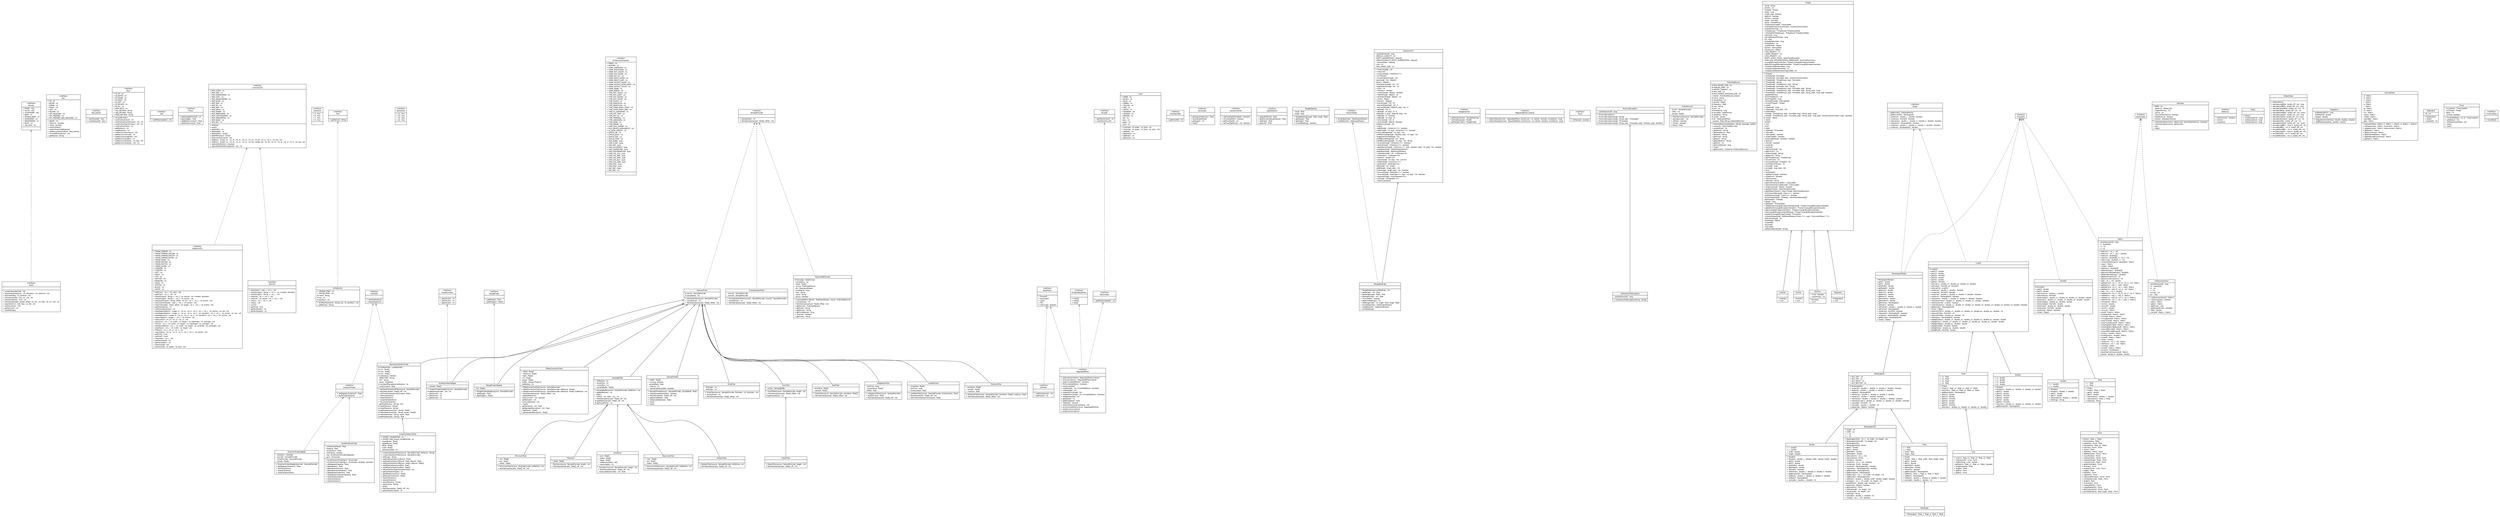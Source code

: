 #!/usr/local/bin/dot
#
# Class diagram 
# Generated by UMLGraph version R5_6-24-gf6e263 (http://www.umlgraph.org/)
#

digraph G {
	edge [fontname="Helvetica",fontsize=10,labelfontname="Helvetica",labelfontsize=10];
	node [fontname="Helvetica",fontsize=10,shape=plaintext];
	nodesep=0.25;
	ranksep=0.5;
	// lejos.hardware.Audio
	c0 [label=<<table title="lejos.hardware.Audio" border="0" cellborder="1" cellspacing="0" cellpadding="2" port="p">
		<tr><td><table border="0" cellspacing="0" cellpadding="1">
<tr><td align="center" balign="center"> &#171;interface&#187; </td></tr>
<tr><td align="center" balign="center"> Audio </td></tr>
		</table></td></tr>
		<tr><td><table border="0" cellspacing="0" cellpadding="1">
<tr><td align="left" balign="left">  </td></tr>
		</table></td></tr>
		<tr><td><table border="0" cellspacing="0" cellpadding="1">
<tr><td align="left" balign="left"><font face="Helvetica-Oblique" point-size="10.0"> + systemSound(aCode : int) </font></td></tr>
<tr><td align="left" balign="left"><font face="Helvetica-Oblique" point-size="10.0"> + playTone(aFrequency : int, aDuration : int, aVolume : int) </font></td></tr>
<tr><td align="left" balign="left"><font face="Helvetica-Oblique" point-size="10.0"> + playTone(freq : int, duration : int) </font></td></tr>
<tr><td align="left" balign="left"><font face="Helvetica-Oblique" point-size="10.0"> + playSample(file : File, vol : int) : int </font></td></tr>
<tr><td align="left" balign="left"><font face="Helvetica-Oblique" point-size="10.0"> + playSample(file : File) : int </font></td></tr>
<tr><td align="left" balign="left"><font face="Helvetica-Oblique" point-size="10.0"> + playSample(data : byte[], offset : int, len : int, freq : int, vol : int) : int </font></td></tr>
<tr><td align="left" balign="left"><font face="Helvetica-Oblique" point-size="10.0"> + playNote(inst : int[], freq : int, len : int) </font></td></tr>
<tr><td align="left" balign="left"><font face="Helvetica-Oblique" point-size="10.0"> + setVolume(vol : int) </font></td></tr>
<tr><td align="left" balign="left"><font face="Helvetica-Oblique" point-size="10.0"> + getVolume() : int </font></td></tr>
<tr><td align="left" balign="left"><font face="Helvetica-Oblique" point-size="10.0"> + loadSettings() </font></td></tr>
		</table></td></tr>
		</table>>, URL="null", fontname="Helvetica", fontcolor="black", fontsize=10.0];
	// lejos.hardware.Key
	c1 [label=<<table title="lejos.hardware.Key" border="0" cellborder="1" cellspacing="0" cellpadding="2" port="p">
		<tr><td><table border="0" cellspacing="0" cellpadding="1">
<tr><td align="center" balign="center"> &#171;interface&#187; </td></tr>
<tr><td align="center" balign="center"> Key </td></tr>
		</table></td></tr>
		<tr><td><table border="0" cellspacing="0" cellpadding="1">
<tr><td align="left" balign="left"> + UP : int </td></tr>
<tr><td align="left" balign="left"> + ENTER : int </td></tr>
<tr><td align="left" balign="left"> + DOWN : int </td></tr>
<tr><td align="left" balign="left"> + RIGHT : int </td></tr>
<tr><td align="left" balign="left"> + LEFT : int </td></tr>
<tr><td align="left" balign="left"> + ESCAPE : int </td></tr>
<tr><td align="left" balign="left"> + KEY_RELEASED : int </td></tr>
<tr><td align="left" balign="left"> + KEY_PRESSED : int </td></tr>
<tr><td align="left" balign="left"> + KEY_PRESSED_AND_RELEASED : int </td></tr>
		</table></td></tr>
		<tr><td><table border="0" cellspacing="0" cellpadding="1">
<tr><td align="left" balign="left"><font face="Helvetica-Oblique" point-size="10.0"> + getId() : int </font></td></tr>
<tr><td align="left" balign="left"><font face="Helvetica-Oblique" point-size="10.0"> + isDown() : boolean </font></td></tr>
<tr><td align="left" balign="left"><font face="Helvetica-Oblique" point-size="10.0"> + isUp() : boolean </font></td></tr>
<tr><td align="left" balign="left"><font face="Helvetica-Oblique" point-size="10.0"> + waitForPress() </font></td></tr>
<tr><td align="left" balign="left"><font face="Helvetica-Oblique" point-size="10.0"> + waitForPressAndRelease() </font></td></tr>
<tr><td align="left" balign="left"><font face="Helvetica-Oblique" point-size="10.0"> + addKeyListener(listener : KeyListener) </font></td></tr>
<tr><td align="left" balign="left"><font face="Helvetica-Oblique" point-size="10.0"> + simulateEvent(event : int) </font></td></tr>
<tr><td align="left" balign="left"><font face="Helvetica-Oblique" point-size="10.0"> + getName() : String </font></td></tr>
		</table></td></tr>
		</table>>, URL="null", fontname="Helvetica", fontcolor="black", fontsize=10.0];
	// lejos.hardware.KeyListener
	c2 [label=<<table title="lejos.hardware.KeyListener" border="0" cellborder="1" cellspacing="0" cellpadding="2" port="p">
		<tr><td><table border="0" cellspacing="0" cellpadding="1">
<tr><td align="center" balign="center"> &#171;interface&#187; </td></tr>
<tr><td align="center" balign="center"> KeyListener </td></tr>
		</table></td></tr>
		<tr><td><table border="0" cellspacing="0" cellpadding="1">
<tr><td align="left" balign="left">  </td></tr>
		</table></td></tr>
		<tr><td><table border="0" cellspacing="0" cellpadding="1">
<tr><td align="left" balign="left"><font face="Helvetica-Oblique" point-size="10.0"> + keyPressed(k : Key) </font></td></tr>
<tr><td align="left" balign="left"><font face="Helvetica-Oblique" point-size="10.0"> + keyReleased(k : Key) </font></td></tr>
		</table></td></tr>
		</table>>, URL="null", fontname="Helvetica", fontcolor="black", fontsize=10.0];
	// lejos.hardware.Keys
	c3 [label=<<table title="lejos.hardware.Keys" border="0" cellborder="1" cellspacing="0" cellpadding="2" port="p">
		<tr><td><table border="0" cellspacing="0" cellpadding="1">
<tr><td align="center" balign="center"> &#171;interface&#187; </td></tr>
<tr><td align="center" balign="center"> Keys </td></tr>
		</table></td></tr>
		<tr><td><table border="0" cellspacing="0" cellpadding="1">
<tr><td align="left" balign="left"> + ID_UP : int </td></tr>
<tr><td align="left" balign="left"> + ID_ENTER : int </td></tr>
<tr><td align="left" balign="left"> + ID_DOWN : int </td></tr>
<tr><td align="left" balign="left"> + ID_RIGHT : int </td></tr>
<tr><td align="left" balign="left"> + ID_LEFT : int </td></tr>
<tr><td align="left" balign="left"> + ID_ESCAPE : int </td></tr>
<tr><td align="left" balign="left"> + ID_ALL : int </td></tr>
<tr><td align="left" balign="left"> + NUM_KEYS : int </td></tr>
<tr><td align="left" balign="left"> + VOL_SETTING : String </td></tr>
<tr><td align="left" balign="left"> + LEN_SETTING : String </td></tr>
<tr><td align="left" balign="left"> + FREQ_SETTING : String </td></tr>
		</table></td></tr>
		<tr><td><table border="0" cellspacing="0" cellpadding="1">
<tr><td align="left" balign="left"><font face="Helvetica-Oblique" point-size="10.0"> + discardEvents() </font></td></tr>
<tr><td align="left" balign="left"><font face="Helvetica-Oblique" point-size="10.0"> + waitForAnyEvent() : int </font></td></tr>
<tr><td align="left" balign="left"><font face="Helvetica-Oblique" point-size="10.0"> + waitForAnyEvent(timeout : int) : int </font></td></tr>
<tr><td align="left" balign="left"><font face="Helvetica-Oblique" point-size="10.0"> + waitForAnyPress(timeout : int) : int </font></td></tr>
<tr><td align="left" balign="left"><font face="Helvetica-Oblique" point-size="10.0"> + waitForAnyPress() : int </font></td></tr>
<tr><td align="left" balign="left"><font face="Helvetica-Oblique" point-size="10.0"> + getButtons() : int </font></td></tr>
<tr><td align="left" balign="left"><font face="Helvetica-Oblique" point-size="10.0"> + readButtons() : int </font></td></tr>
<tr><td align="left" balign="left"><font face="Helvetica-Oblique" point-size="10.0"> + setKeyClickVolume(vol : int) </font></td></tr>
<tr><td align="left" balign="left"><font face="Helvetica-Oblique" point-size="10.0"> + getKeyClickVolume() : int </font></td></tr>
<tr><td align="left" balign="left"><font face="Helvetica-Oblique" point-size="10.0"> + setKeyClickLength(len : int) </font></td></tr>
<tr><td align="left" balign="left"><font face="Helvetica-Oblique" point-size="10.0"> + getKeyClickLength() : int </font></td></tr>
<tr><td align="left" balign="left"><font face="Helvetica-Oblique" point-size="10.0"> + setKeyClickTone(key : int, freq : int) </font></td></tr>
<tr><td align="left" balign="left"><font face="Helvetica-Oblique" point-size="10.0"> + getKeyClickTone(key : int) : int </font></td></tr>
		</table></td></tr>
		</table>>, URL="null", fontname="Helvetica", fontcolor="black", fontsize=10.0];
	// lejos.hardware.LED
	c4 [label=<<table title="lejos.hardware.LED" border="0" cellborder="1" cellspacing="0" cellpadding="2" port="p">
		<tr><td><table border="0" cellspacing="0" cellpadding="1">
<tr><td align="center" balign="center"> &#171;interface&#187; </td></tr>
<tr><td align="center" balign="center"> LED </td></tr>
		</table></td></tr>
		<tr><td><table border="0" cellspacing="0" cellpadding="1">
<tr><td align="left" balign="left">  </td></tr>
		</table></td></tr>
		<tr><td><table border="0" cellspacing="0" cellpadding="1">
<tr><td align="left" balign="left"><font face="Helvetica-Oblique" point-size="10.0"> + setPattern(pattern : int) </font></td></tr>
		</table></td></tr>
		</table>>, URL="null", fontname="Helvetica", fontcolor="black", fontsize=10.0];
	// lejos.hardware.Power
	c5 [label=<<table title="lejos.hardware.Power" border="0" cellborder="1" cellspacing="0" cellpadding="2" port="p">
		<tr><td><table border="0" cellspacing="0" cellpadding="1">
<tr><td align="center" balign="center"> &#171;interface&#187; </td></tr>
<tr><td align="center" balign="center"> Power </td></tr>
		</table></td></tr>
		<tr><td><table border="0" cellspacing="0" cellpadding="1">
<tr><td align="left" balign="left">  </td></tr>
		</table></td></tr>
		<tr><td><table border="0" cellspacing="0" cellpadding="1">
<tr><td align="left" balign="left"><font face="Helvetica-Oblique" point-size="10.0"> + getVoltageMilliVolt() : int </font></td></tr>
<tr><td align="left" balign="left"><font face="Helvetica-Oblique" point-size="10.0"> + getVoltage() : float </font></td></tr>
<tr><td align="left" balign="left"><font face="Helvetica-Oblique" point-size="10.0"> + getBatteryCurrent() : float </font></td></tr>
<tr><td align="left" balign="left"><font face="Helvetica-Oblique" point-size="10.0"> + getMotorCurrent() : float </font></td></tr>
		</table></td></tr>
		</table>>, URL="null", fontname="Helvetica", fontcolor="black", fontsize=10.0];
	// lejos.hardware.Sounds
	c6 [label=<<table title="lejos.hardware.Sounds" border="0" cellborder="1" cellspacing="0" cellpadding="2" port="p">
		<tr><td><table border="0" cellspacing="0" cellpadding="1">
<tr><td align="center" balign="center"> &#171;interface&#187; </td></tr>
<tr><td align="center" balign="center"> Sounds </td></tr>
		</table></td></tr>
		<tr><td><table border="0" cellspacing="0" cellpadding="1">
<tr><td align="left" balign="left"> + PIANO : int[] </td></tr>
<tr><td align="left" balign="left"> + FLUTE : int[] </td></tr>
<tr><td align="left" balign="left"> + XYLOPHONE : int[] </td></tr>
<tr><td align="left" balign="left"> + BEEP : int </td></tr>
<tr><td align="left" balign="left"> + DOUBLE_BEEP : int </td></tr>
<tr><td align="left" balign="left"> + ASCENDING : int </td></tr>
<tr><td align="left" balign="left"> + DESCENDING : int </td></tr>
<tr><td align="left" balign="left"> + BUZZ : int </td></tr>
<tr><td align="left" balign="left"> + VOL_MAX : int </td></tr>
		</table></td></tr>
		<tr><td><table border="0" cellspacing="0" cellpadding="1">
<tr><td align="left" balign="left">  </td></tr>
		</table></td></tr>
		</table>>, URL="null", fontname="Helvetica", fontcolor="black", fontsize=10.0];
	// lejos.hardware.lcd.CommonLCD
	c7 [label=<<table title="lejos.hardware.lcd.CommonLCD" border="0" cellborder="1" cellspacing="0" cellpadding="2" port="p">
		<tr><td><table border="0" cellspacing="0" cellpadding="1">
<tr><td align="center" balign="center"> &#171;interface&#187; </td></tr>
<tr><td align="center" balign="center"> CommonLCD </td></tr>
		</table></td></tr>
		<tr><td><table border="0" cellspacing="0" cellpadding="1">
<tr><td align="left" balign="left"> + ROP_CLEAR : int </td></tr>
<tr><td align="left" balign="left"> + ROP_AND : int </td></tr>
<tr><td align="left" balign="left"> + ROP_ANDREVERSE : int </td></tr>
<tr><td align="left" balign="left"> + ROP_COPY : int </td></tr>
<tr><td align="left" balign="left"> + ROP_ANDINVERTED : int </td></tr>
<tr><td align="left" balign="left"> + ROP_NOOP : int </td></tr>
<tr><td align="left" balign="left"> + ROP_XOR : int </td></tr>
<tr><td align="left" balign="left"> + ROP_OR : int </td></tr>
<tr><td align="left" balign="left"> + ROP_NOR : int </td></tr>
<tr><td align="left" balign="left"> + ROP_EQUIV : int </td></tr>
<tr><td align="left" balign="left"> + ROP_INVERT : int </td></tr>
<tr><td align="left" balign="left"> + ROP_ORREVERSE : int </td></tr>
<tr><td align="left" balign="left"> + ROP_COPYINVERTED : int </td></tr>
<tr><td align="left" balign="left"> + ROP_ORINVERTED : int </td></tr>
<tr><td align="left" balign="left"> + ROP_NAND : int </td></tr>
<tr><td align="left" balign="left"> + ROP_SET : int </td></tr>
		</table></td></tr>
		<tr><td><table border="0" cellspacing="0" cellpadding="1">
<tr><td align="left" balign="left"><font face="Helvetica-Oblique" point-size="10.0"> + refresh() </font></td></tr>
<tr><td align="left" balign="left"><font face="Helvetica-Oblique" point-size="10.0"> + clear() </font></td></tr>
<tr><td align="left" balign="left"><font face="Helvetica-Oblique" point-size="10.0"> + getWidth() : int </font></td></tr>
<tr><td align="left" balign="left"><font face="Helvetica-Oblique" point-size="10.0"> + getHeight() : int </font></td></tr>
<tr><td align="left" balign="left"><font face="Helvetica-Oblique" point-size="10.0"> + getDisplay() : byte[] </font></td></tr>
<tr><td align="left" balign="left"><font face="Helvetica-Oblique" point-size="10.0"> + getHWDisplay() : byte[] </font></td></tr>
<tr><td align="left" balign="left"><font face="Helvetica-Oblique" point-size="10.0"> + setContrast(contrast : int) </font></td></tr>
<tr><td align="left" balign="left"><font face="Helvetica-Oblique" point-size="10.0"> + bitBlt(src : byte[], sw : int, sh : int, sx : int, sy : int, dx : int, dy : int, w : int, h : int, rop : int) </font></td></tr>
<tr><td align="left" balign="left"><font face="Helvetica-Oblique" point-size="10.0"> + bitBlt(src : byte[], sw : int, sh : int, sx : int, sy : int, dst : byte[], dw : int, dh : int, dx : int, dy : int, w : int, h : int, rop : int) </font></td></tr>
<tr><td align="left" balign="left"><font face="Helvetica-Oblique" point-size="10.0"> + setAutoRefresh(on : boolean) </font></td></tr>
<tr><td align="left" balign="left"><font face="Helvetica-Oblique" point-size="10.0"> + setAutoRefreshPeriod(period : int) : int </font></td></tr>
		</table></td></tr>
		</table>>, URL="null", fontname="Helvetica", fontcolor="black", fontsize=10.0];
	// lejos.hardware.lcd.GraphicsLCD
	c8 [label=<<table title="lejos.hardware.lcd.GraphicsLCD" border="0" cellborder="1" cellspacing="0" cellpadding="2" port="p">
		<tr><td><table border="0" cellspacing="0" cellpadding="1">
<tr><td align="center" balign="center"> &#171;interface&#187; </td></tr>
<tr><td align="center" balign="center"> GraphicsLCD </td></tr>
		</table></td></tr>
		<tr><td><table border="0" cellspacing="0" cellpadding="1">
<tr><td align="left" balign="left"> + TRANS_MIRROR : int </td></tr>
<tr><td align="left" balign="left"> + TRANS_MIRROR_ROT180 : int </td></tr>
<tr><td align="left" balign="left"> + TRANS_MIRROR_ROT270 : int </td></tr>
<tr><td align="left" balign="left"> + TRANS_MIRROR_ROT90 : int </td></tr>
<tr><td align="left" balign="left"> + TRANS_NONE : int </td></tr>
<tr><td align="left" balign="left"> + TRANS_ROT180 : int </td></tr>
<tr><td align="left" balign="left"> + TRANS_ROT270 : int </td></tr>
<tr><td align="left" balign="left"> + TRANS_ROT90 : int </td></tr>
<tr><td align="left" balign="left"> + HCENTER : int </td></tr>
<tr><td align="left" balign="left"> + VCENTER : int </td></tr>
<tr><td align="left" balign="left"> + LEFT : int </td></tr>
<tr><td align="left" balign="left"> + RIGHT : int </td></tr>
<tr><td align="left" balign="left"> + TOP : int </td></tr>
<tr><td align="left" balign="left"> + BOTTOM : int </td></tr>
<tr><td align="left" balign="left"> + BASELINE : int </td></tr>
<tr><td align="left" balign="left"> + SOLID : int </td></tr>
<tr><td align="left" balign="left"> + DOTTED : int </td></tr>
<tr><td align="left" balign="left"> + BLACK : int </td></tr>
<tr><td align="left" balign="left"> + WHITE : int </td></tr>
		</table></td></tr>
		<tr><td><table border="0" cellspacing="0" cellpadding="1">
<tr><td align="left" balign="left"><font face="Helvetica-Oblique" point-size="10.0"> + setPixel(x : int, y : int, color : int) </font></td></tr>
<tr><td align="left" balign="left"><font face="Helvetica-Oblique" point-size="10.0"> + getPixel(x : int, y : int) : int </font></td></tr>
<tr><td align="left" balign="left"><font face="Helvetica-Oblique" point-size="10.0"> + drawString(str : String, x : int, y : int, anchor : int, inverted : boolean) </font></td></tr>
<tr><td align="left" balign="left"><font face="Helvetica-Oblique" point-size="10.0"> + drawString(str : String, x : int, y : int, anchor : int) </font></td></tr>
<tr><td align="left" balign="left"><font face="Helvetica-Oblique" point-size="10.0"> + drawSubstring(str : String, offset : int, len : int, x : int, y : int, anchor : int) </font></td></tr>
<tr><td align="left" balign="left"><font face="Helvetica-Oblique" point-size="10.0"> + drawChar(character : char, x : int, y : int, anchor : int) </font></td></tr>
<tr><td align="left" balign="left"><font face="Helvetica-Oblique" point-size="10.0"> + drawChars(data : char[], offset : int, length : int, x : int, y : int, anchor : int) </font></td></tr>
<tr><td align="left" balign="left"><font face="Helvetica-Oblique" point-size="10.0"> + getStrokeStyle() : int </font></td></tr>
<tr><td align="left" balign="left"><font face="Helvetica-Oblique" point-size="10.0"> + setStrokeStyle(style : int) </font></td></tr>
<tr><td align="left" balign="left"><font face="Helvetica-Oblique" point-size="10.0"> + drawRegionRop(src : Image, sx : int, sy : int, w : int, h : int, x : int, y : int, anchor : int, rop : int) </font></td></tr>
<tr><td align="left" balign="left"><font face="Helvetica-Oblique" point-size="10.0"> + drawRegionRop(src : Image, sx : int, sy : int, w : int, h : int, transform : int, x : int, y : int, anchor : int, rop : int) </font></td></tr>
<tr><td align="left" balign="left"><font face="Helvetica-Oblique" point-size="10.0"> + drawRegion(src : Image, sx : int, sy : int, w : int, h : int, transform : int, x : int, y : int, anchor : int) </font></td></tr>
<tr><td align="left" balign="left"><font face="Helvetica-Oblique" point-size="10.0"> + drawImage(src : Image, x : int, y : int, anchor : int) </font></td></tr>
<tr><td align="left" balign="left"><font face="Helvetica-Oblique" point-size="10.0"> + drawLine(x0 : int, y0 : int, x1 : int, y1 : int) </font></td></tr>
<tr><td align="left" balign="left"><font face="Helvetica-Oblique" point-size="10.0"> + drawArc(x : int, y : int, width : int, height : int, startAngle : int, arcAngle : int) </font></td></tr>
<tr><td align="left" balign="left"><font face="Helvetica-Oblique" point-size="10.0"> + fillArc(x : int, y : int, width : int, height : int, startAngle : int, arcAngle : int) </font></td></tr>
<tr><td align="left" balign="left"><font face="Helvetica-Oblique" point-size="10.0"> + drawRoundRect(x : int, y : int, width : int, height : int, arcWidth : int, arcHeight : int) </font></td></tr>
<tr><td align="left" balign="left"><font face="Helvetica-Oblique" point-size="10.0"> + drawRect(x : int, y : int, width : int, height : int) </font></td></tr>
<tr><td align="left" balign="left"><font face="Helvetica-Oblique" point-size="10.0"> + fillRect(x : int, y : int, w : int, h : int) </font></td></tr>
<tr><td align="left" balign="left"><font face="Helvetica-Oblique" point-size="10.0"> + copyArea(sx : int, sy : int, w : int, h : int, x : int, y : int, anchor : int) </font></td></tr>
<tr><td align="left" balign="left"><font face="Helvetica-Oblique" point-size="10.0"> + getFont() : Font </font></td></tr>
<tr><td align="left" balign="left"><font face="Helvetica-Oblique" point-size="10.0"> + setFont(f : Font) </font></td></tr>
<tr><td align="left" balign="left"><font face="Helvetica-Oblique" point-size="10.0"> + translate(x : int, y : int) </font></td></tr>
<tr><td align="left" balign="left"><font face="Helvetica-Oblique" point-size="10.0"> + getTranslateX() : int </font></td></tr>
<tr><td align="left" balign="left"><font face="Helvetica-Oblique" point-size="10.0"> + getTranslateY() : int </font></td></tr>
<tr><td align="left" balign="left"><font face="Helvetica-Oblique" point-size="10.0"> + setColor(rgb : int) </font></td></tr>
<tr><td align="left" balign="left"><font face="Helvetica-Oblique" point-size="10.0"> + setColor(red : int, green : int, blue : int) </font></td></tr>
		</table></td></tr>
		</table>>, URL="null", fontname="Helvetica", fontcolor="black", fontsize=10.0];
	// lejos.hardware.lcd.TextLCD
	c9 [label=<<table title="lejos.hardware.lcd.TextLCD" border="0" cellborder="1" cellspacing="0" cellpadding="2" port="p">
		<tr><td><table border="0" cellspacing="0" cellpadding="1">
<tr><td align="center" balign="center"> &#171;interface&#187; </td></tr>
<tr><td align="center" balign="center"> TextLCD </td></tr>
		</table></td></tr>
		<tr><td><table border="0" cellspacing="0" cellpadding="1">
<tr><td align="left" balign="left">  </td></tr>
		</table></td></tr>
		<tr><td><table border="0" cellspacing="0" cellpadding="1">
<tr><td align="left" balign="left"><font face="Helvetica-Oblique" point-size="10.0"> + drawChar(c : char, x : int, y : int) </font></td></tr>
<tr><td align="left" balign="left"><font face="Helvetica-Oblique" point-size="10.0"> + drawString(str : String, x : int, y : int, inverted : boolean) </font></td></tr>
<tr><td align="left" balign="left"><font face="Helvetica-Oblique" point-size="10.0"> + drawString(str : String, x : int, y : int) </font></td></tr>
<tr><td align="left" balign="left"><font face="Helvetica-Oblique" point-size="10.0"> + drawInt(i : int, x : int, y : int) </font></td></tr>
<tr><td align="left" balign="left"><font face="Helvetica-Oblique" point-size="10.0"> + drawInt(i : int, places : int, x : int, y : int) </font></td></tr>
<tr><td align="left" balign="left"><font face="Helvetica-Oblique" point-size="10.0"> + clear(x : int, y : int, n : int) </font></td></tr>
<tr><td align="left" balign="left"><font face="Helvetica-Oblique" point-size="10.0"> + clear(y : int) </font></td></tr>
<tr><td align="left" balign="left"><font face="Helvetica-Oblique" point-size="10.0"> + scroll() </font></td></tr>
<tr><td align="left" balign="left"><font face="Helvetica-Oblique" point-size="10.0"> + getFont() : Font </font></td></tr>
<tr><td align="left" balign="left"><font face="Helvetica-Oblique" point-size="10.0"> + getTextWidth() : int </font></td></tr>
<tr><td align="left" balign="left"><font face="Helvetica-Oblique" point-size="10.0"> + getTextHeight() : int </font></td></tr>
		</table></td></tr>
		</table>>, URL="null", fontname="Helvetica", fontcolor="black", fontsize=10.0];
	// lejos.hardware.port.MotorPort
	c10 [label=<<table title="lejos.hardware.port.MotorPort" border="0" cellborder="1" cellspacing="0" cellpadding="2" port="p">
		<tr><td><table border="0" cellspacing="0" cellpadding="1">
<tr><td align="center" balign="center"> &#171;interface&#187; </td></tr>
<tr><td align="center" balign="center"> MotorPort </td></tr>
		</table></td></tr>
		<tr><td><table border="0" cellspacing="0" cellpadding="1">
<tr><td align="left" balign="left"> + A : Port </td></tr>
<tr><td align="left" balign="left"> + B : Port </td></tr>
<tr><td align="left" balign="left"> + C : Port </td></tr>
<tr><td align="left" balign="left"> + D : Port </td></tr>
		</table></td></tr>
		<tr><td><table border="0" cellspacing="0" cellpadding="1">
<tr><td align="left" balign="left">  </td></tr>
		</table></td></tr>
		</table>>, URL="null", fontname="Helvetica", fontcolor="black", fontsize=10.0];
	// lejos.hardware.port.Port
	c11 [label=<<table title="lejos.hardware.port.Port" border="0" cellborder="1" cellspacing="0" cellpadding="2" port="p">
		<tr><td><table border="0" cellspacing="0" cellpadding="1">
<tr><td align="center" balign="center"> &#171;interface&#187; </td></tr>
<tr><td align="center" balign="center"> Port </td></tr>
		</table></td></tr>
		<tr><td><table border="0" cellspacing="0" cellpadding="1">
<tr><td align="left" balign="left">  </td></tr>
		</table></td></tr>
		<tr><td><table border="0" cellspacing="0" cellpadding="1">
<tr><td align="left" balign="left"><font face="Helvetica-Oblique" point-size="10.0"> + getName() : String </font></td></tr>
		</table></td></tr>
		</table>>, URL="null", fontname="Helvetica", fontcolor="black", fontsize=10.0];
	// lejos.hardware.port.SensorPort
	c12 [label=<<table title="lejos.hardware.port.SensorPort" border="0" cellborder="1" cellspacing="0" cellpadding="2" port="p">
		<tr><td><table border="0" cellspacing="0" cellpadding="1">
<tr><td align="center" balign="center"> &#171;interface&#187; </td></tr>
<tr><td align="center" balign="center"> SensorPort </td></tr>
		</table></td></tr>
		<tr><td><table border="0" cellspacing="0" cellpadding="1">
<tr><td align="left" balign="left"> + S1 : Port </td></tr>
<tr><td align="left" balign="left"> + S2 : Port </td></tr>
<tr><td align="left" balign="left"> + S3 : Port </td></tr>
<tr><td align="left" balign="left"> + S4 : Port </td></tr>
		</table></td></tr>
		<tr><td><table border="0" cellspacing="0" cellpadding="1">
<tr><td align="left" balign="left">  </td></tr>
		</table></td></tr>
		</table>>, URL="null", fontname="Helvetica", fontcolor="black", fontsize=10.0];
	// lejos.hardware.sensor.EV3SensorConstants
	c13 [label=<<table title="lejos.hardware.sensor.EV3SensorConstants" border="0" cellborder="1" cellspacing="0" cellpadding="2" port="p">
		<tr><td><table border="0" cellspacing="0" cellpadding="1">
<tr><td align="center" balign="center"> &#171;interface&#187; </td></tr>
<tr><td align="center" balign="center"> EV3SensorConstants </td></tr>
		</table></td></tr>
		<tr><td><table border="0" cellspacing="0" cellpadding="1">
<tr><td align="left" balign="left"> + PORTS : int </td></tr>
<tr><td align="left" balign="left"> + MOTORS : int </td></tr>
<tr><td align="left" balign="left"> + CONN_UNKNOWN : int </td></tr>
<tr><td align="left" balign="left"> + CONN_DAISYCHAIN : int </td></tr>
<tr><td align="left" balign="left"> + CONN_NXT_COLOR : int </td></tr>
<tr><td align="left" balign="left"> + CONN_NXT_DUMB : int </td></tr>
<tr><td align="left" balign="left"> + CONN_NXT_IIC : int </td></tr>
<tr><td align="left" balign="left"> + CONN_INPUT_DUMB : int </td></tr>
<tr><td align="left" balign="left"> + CONN_INPUT_UART : int </td></tr>
<tr><td align="left" balign="left"> + CONN_OUTPUT_DUMB : int </td></tr>
<tr><td align="left" balign="left"> + CONN_OUTPUT_INTELLIGENT : int </td></tr>
<tr><td align="left" balign="left"> + CONN_OUTPUT_TACHO : int </td></tr>
<tr><td align="left" balign="left"> + CONN_NONE : int </td></tr>
<tr><td align="left" balign="left"> + CONN_ERROR : int </td></tr>
<tr><td align="left" balign="left"> + TYPE_NXT_TOUCH : int </td></tr>
<tr><td align="left" balign="left"> + TYPE_NXT_LIGHT : int </td></tr>
<tr><td align="left" balign="left"> + TYPE_NXT_SOUND : int </td></tr>
<tr><td align="left" balign="left"> + TYPE_NXT_COLOR : int </td></tr>
<tr><td align="left" balign="left"> + TYPE_TACHO : int </td></tr>
<tr><td align="left" balign="left"> + TYPE_MINITACHO : int </td></tr>
<tr><td align="left" balign="left"> + TYPE_NEWTACHO : int </td></tr>
<tr><td align="left" balign="left"> + TYPE_THIRD_PARTY_START : int </td></tr>
<tr><td align="left" balign="left"> + TYPE_THIRD_PARTY_END : int </td></tr>
<tr><td align="left" balign="left"> + TYPE_IIC_UNKNOWN : int </td></tr>
<tr><td align="left" balign="left"> + TYPE_NXT_TEST : int </td></tr>
<tr><td align="left" balign="left"> + TYPE_NXT_IIC : int </td></tr>
<tr><td align="left" balign="left"> + TYPE_TERMINAL : int </td></tr>
<tr><td align="left" balign="left"> + TYPE_UNKNOWN : int </td></tr>
<tr><td align="left" balign="left"> + TYPE_NONE : int </td></tr>
<tr><td align="left" balign="left"> + TYPE_ERROR : int </td></tr>
<tr><td align="left" balign="left"> + UART_MAX_MODES : int </td></tr>
<tr><td align="left" balign="left"> + MAX_DEVICE_DATALENGTH : int </td></tr>
<tr><td align="left" balign="left"> + IIC_DATA_LENGTH : int </td></tr>
<tr><td align="left" balign="left"> + STATUS_OK : int </td></tr>
<tr><td align="left" balign="left"> + STATUS_BUSY : int </td></tr>
<tr><td align="left" balign="left"> + STATUS_FAIL : int </td></tr>
<tr><td align="left" balign="left"> + STATUS_STOP : int </td></tr>
<tr><td align="left" balign="left"> + CMD_NONE : byte </td></tr>
<tr><td align="left" balign="left"> + CMD_FLOAT : byte </td></tr>
<tr><td align="left" balign="left"> + CMD_SET : byte </td></tr>
<tr><td align="left" balign="left"> + CMD_AUTOMATIC : byte </td></tr>
<tr><td align="left" balign="left"> + CMD_CONNECTED : byte </td></tr>
<tr><td align="left" balign="left"> + CMD_DISCONNECTED : byte </td></tr>
<tr><td align="left" balign="left"> + CMD_COL_COL : byte </td></tr>
<tr><td align="left" balign="left"> + CMD_COL_RED : byte </td></tr>
<tr><td align="left" balign="left"> + CMD_COL_GRN : byte </td></tr>
<tr><td align="left" balign="left"> + CMD_COL_BLU : byte </td></tr>
<tr><td align="left" balign="left"> + CMD_COL_AMB : byte </td></tr>
<tr><td align="left" balign="left"> + CMD_PIN1 : byte </td></tr>
<tr><td align="left" balign="left"> + CMD_PIN5 : byte </td></tr>
<tr><td align="left" balign="left"> + ADC_REF : float </td></tr>
<tr><td align="left" balign="left"> + ADC_RES : int </td></tr>
		</table></td></tr>
		<tr><td><table border="0" cellspacing="0" cellpadding="1">
<tr><td align="left" balign="left">  </td></tr>
		</table></td></tr>
		</table>>, URL="null", fontname="Helvetica", fontcolor="black", fontsize=10.0];
	// lejos.internals.EV3DevPort
	c14 [label=<<table title="lejos.internals.EV3DevPort" border="0" cellborder="1" cellspacing="0" cellpadding="2" port="p">
		<tr><td><table border="0" cellspacing="0" cellpadding="1">
<tr><td align="center" balign="center"> EV3DevPort </td></tr>
		</table></td></tr>
		<tr><td><table border="0" cellspacing="0" cellpadding="1">
<tr><td align="left" balign="left"> + SENSOR_PORT : int </td></tr>
<tr><td align="left" balign="left"> + MOTOR_PORT : int </td></tr>
<tr><td align="left" balign="left"> # name : String </td></tr>
<tr><td align="left" balign="left"> # typ : int </td></tr>
<tr><td align="left" balign="left"> # portNum : int </td></tr>
		</table></td></tr>
		<tr><td><table border="0" cellspacing="0" cellpadding="1">
<tr><td align="left" balign="left"> + EV3DevPort(name : String, typ : int, portNum : int) </td></tr>
<tr><td align="left" balign="left"> + getName() : String </td></tr>
		</table></td></tr>
		</table>>, URL="null", fontname="Helvetica", fontcolor="black", fontsize=10.0];
	// lejos.robotics.Accelerometer
	c15 [label=<<table title="lejos.robotics.Accelerometer" border="0" cellborder="1" cellspacing="0" cellpadding="2" port="p">
		<tr><td><table border="0" cellspacing="0" cellpadding="1">
<tr><td align="center" balign="center"> &#171;interface&#187; </td></tr>
<tr><td align="center" balign="center"> Accelerometer </td></tr>
		</table></td></tr>
		<tr><td><table border="0" cellspacing="0" cellpadding="1">
<tr><td align="left" balign="left">  </td></tr>
		</table></td></tr>
		<tr><td><table border="0" cellspacing="0" cellpadding="1">
<tr><td align="left" balign="left"><font face="Helvetica-Oblique" point-size="10.0"> + getXAccel() : int </font></td></tr>
<tr><td align="left" balign="left"><font face="Helvetica-Oblique" point-size="10.0"> + getYAccel() : int </font></td></tr>
<tr><td align="left" balign="left"><font face="Helvetica-Oblique" point-size="10.0"> + getZAccel() : int </font></td></tr>
		</table></td></tr>
		</table>>, URL="null", fontname="Helvetica", fontcolor="black", fontsize=10.0];
	// lejos.robotics.AccelerometerAdapter
	c16 [label=<<table title="lejos.robotics.AccelerometerAdapter" border="0" cellborder="1" cellspacing="0" cellpadding="2" port="p">
		<tr><td><table border="0" cellspacing="0" cellpadding="1">
<tr><td align="center" balign="center"> AccelerometerAdapter </td></tr>
		</table></td></tr>
		<tr><td><table border="0" cellspacing="0" cellpadding="1">
<tr><td align="left" balign="left"> ~ sample : float[] </td></tr>
		</table></td></tr>
		<tr><td><table border="0" cellspacing="0" cellpadding="1">
<tr><td align="left" balign="left"> + AccelerometerAdapter(source : SampleProvider) </td></tr>
<tr><td align="left" balign="left"> # getElement(index : int) : int </td></tr>
<tr><td align="left" balign="left"> + getXAccel() : int </td></tr>
<tr><td align="left" balign="left"> + getYAccel() : int </td></tr>
<tr><td align="left" balign="left"> + getZAccel() : int </td></tr>
		</table></td></tr>
		</table>>, URL="null", fontname="Helvetica", fontcolor="black", fontsize=10.0];
	// lejos.robotics.BaseMotor
	c17 [label=<<table title="lejos.robotics.BaseMotor" border="0" cellborder="1" cellspacing="0" cellpadding="2" port="p">
		<tr><td><table border="0" cellspacing="0" cellpadding="1">
<tr><td align="center" balign="center"> &#171;interface&#187; </td></tr>
<tr><td align="center" balign="center"> BaseMotor </td></tr>
		</table></td></tr>
		<tr><td><table border="0" cellspacing="0" cellpadding="1">
<tr><td align="left" balign="left">  </td></tr>
		</table></td></tr>
		<tr><td><table border="0" cellspacing="0" cellpadding="1">
<tr><td align="left" balign="left"><font face="Helvetica-Oblique" point-size="10.0"> + forward() </font></td></tr>
<tr><td align="left" balign="left"><font face="Helvetica-Oblique" point-size="10.0"> + backward() </font></td></tr>
<tr><td align="left" balign="left"><font face="Helvetica-Oblique" point-size="10.0"> + stop() </font></td></tr>
<tr><td align="left" balign="left"><font face="Helvetica-Oblique" point-size="10.0"> + flt() </font></td></tr>
<tr><td align="left" balign="left"><font face="Helvetica-Oblique" point-size="10.0"> + isMoving() : boolean </font></td></tr>
		</table></td></tr>
		</table>>, URL="null", fontname="Helvetica", fontcolor="black", fontsize=10.0];
	// lejos.robotics.Calibrate
	c18 [label=<<table title="lejos.robotics.Calibrate" border="0" cellborder="1" cellspacing="0" cellpadding="2" port="p">
		<tr><td><table border="0" cellspacing="0" cellpadding="1">
<tr><td align="center" balign="center"> &#171;interface&#187; </td></tr>
<tr><td align="center" balign="center"> Calibrate </td></tr>
		</table></td></tr>
		<tr><td><table border="0" cellspacing="0" cellpadding="1">
<tr><td align="left" balign="left">  </td></tr>
		</table></td></tr>
		<tr><td><table border="0" cellspacing="0" cellpadding="1">
<tr><td align="left" balign="left"><font face="Helvetica-Oblique" point-size="10.0"> + startCalibration() </font></td></tr>
<tr><td align="left" balign="left"><font face="Helvetica-Oblique" point-size="10.0"> + stopCalibration() </font></td></tr>
		</table></td></tr>
		</table>>, URL="null", fontname="Helvetica", fontcolor="black", fontsize=10.0];
	// lejos.robotics.Color
	c19 [label=<<table title="lejos.robotics.Color" border="0" cellborder="1" cellspacing="0" cellpadding="2" port="p">
		<tr><td><table border="0" cellspacing="0" cellpadding="1">
<tr><td align="center" balign="center"> Color </td></tr>
		</table></td></tr>
		<tr><td><table border="0" cellspacing="0" cellpadding="1">
<tr><td align="left" balign="left"> + NONE : int </td></tr>
<tr><td align="left" balign="left"> + BLACK : int </td></tr>
<tr><td align="left" balign="left"> + BLUE : int </td></tr>
<tr><td align="left" balign="left"> + GREEN : int </td></tr>
<tr><td align="left" balign="left"> + YELLOW : int </td></tr>
<tr><td align="left" balign="left"> + RED : int </td></tr>
<tr><td align="left" balign="left"> + WHITE : int </td></tr>
<tr><td align="left" balign="left"> + MAGENTA : int </td></tr>
<tr><td align="left" balign="left"> + ORANGE : int </td></tr>
<tr><td align="left" balign="left"> + BROWN : int </td></tr>
<tr><td align="left" balign="left"> - red : int </td></tr>
<tr><td align="left" balign="left"> - blue : int </td></tr>
<tr><td align="left" balign="left"> - green : int </td></tr>
<tr><td align="left" balign="left"> - color : int </td></tr>
		</table></td></tr>
		<tr><td><table border="0" cellspacing="0" cellpadding="1">
<tr><td align="left" balign="left"> + Color(red : int, green : int, blue : int) </td></tr>
<tr><td align="left" balign="left"> + Color(red : int, green : int, blue : int, color : int) </td></tr>
<tr><td align="left" balign="left"> + getRed() : int </td></tr>
<tr><td align="left" balign="left"> + getGreen() : int </td></tr>
<tr><td align="left" balign="left"> + getBlue() : int </td></tr>
<tr><td align="left" balign="left"> + getColor() : int </td></tr>
		</table></td></tr>
		</table>>, URL="null", fontname="Helvetica", fontcolor="black", fontsize=10.0];
	// lejos.robotics.ColorIdentifier
	c20 [label=<<table title="lejos.robotics.ColorIdentifier" border="0" cellborder="1" cellspacing="0" cellpadding="2" port="p">
		<tr><td><table border="0" cellspacing="0" cellpadding="1">
<tr><td align="center" balign="center"> &#171;interface&#187; </td></tr>
<tr><td align="center" balign="center"> ColorIdentifier </td></tr>
		</table></td></tr>
		<tr><td><table border="0" cellspacing="0" cellpadding="1">
<tr><td align="left" balign="left">  </td></tr>
		</table></td></tr>
		<tr><td><table border="0" cellspacing="0" cellpadding="1">
<tr><td align="left" balign="left"><font face="Helvetica-Oblique" point-size="10.0"> + getColorID() : int </font></td></tr>
		</table></td></tr>
		</table>>, URL="null", fontname="Helvetica", fontcolor="black", fontsize=10.0];
	// lejos.robotics.DCMotor
	c21 [label=<<table title="lejos.robotics.DCMotor" border="0" cellborder="1" cellspacing="0" cellpadding="2" port="p">
		<tr><td><table border="0" cellspacing="0" cellpadding="1">
<tr><td align="center" balign="center"> &#171;interface&#187; </td></tr>
<tr><td align="center" balign="center"> DCMotor </td></tr>
		</table></td></tr>
		<tr><td><table border="0" cellspacing="0" cellpadding="1">
<tr><td align="left" balign="left">  </td></tr>
		</table></td></tr>
		<tr><td><table border="0" cellspacing="0" cellpadding="1">
<tr><td align="left" balign="left"><font face="Helvetica-Oblique" point-size="10.0"> + setPower(power : int) </font></td></tr>
<tr><td align="left" balign="left"><font face="Helvetica-Oblique" point-size="10.0"> + getPower() : int </font></td></tr>
		</table></td></tr>
		</table>>, URL="null", fontname="Helvetica", fontcolor="black", fontsize=10.0];
	// lejos.robotics.DirectionFinder
	c22 [label=<<table title="lejos.robotics.DirectionFinder" border="0" cellborder="1" cellspacing="0" cellpadding="2" port="p">
		<tr><td><table border="0" cellspacing="0" cellpadding="1">
<tr><td align="center" balign="center"> &#171;interface&#187; </td></tr>
<tr><td align="center" balign="center"> DirectionFinder </td></tr>
		</table></td></tr>
		<tr><td><table border="0" cellspacing="0" cellpadding="1">
<tr><td align="left" balign="left">  </td></tr>
		</table></td></tr>
		<tr><td><table border="0" cellspacing="0" cellpadding="1">
<tr><td align="left" balign="left"><font face="Helvetica-Oblique" point-size="10.0"> + getDegreesCartesian() : float </font></td></tr>
<tr><td align="left" balign="left"><font face="Helvetica-Oblique" point-size="10.0"> + resetCartesianZero() </font></td></tr>
		</table></td></tr>
		</table>>, URL="null", fontname="Helvetica", fontcolor="black", fontsize=10.0];
	// lejos.robotics.DirectionFinderAdapter
	c23 [label=<<table title="lejos.robotics.DirectionFinderAdapter" border="0" cellborder="1" cellspacing="0" cellpadding="2" port="p">
		<tr><td><table border="0" cellspacing="0" cellpadding="1">
<tr><td align="center" balign="center"> DirectionFinderAdapter </td></tr>
		</table></td></tr>
		<tr><td><table border="0" cellspacing="0" cellpadding="1">
<tr><td align="left" balign="left"> - calibrator : Calibrate </td></tr>
<tr><td align="left" balign="left"> - provider : SampleProvider </td></tr>
<tr><td align="left" balign="left"> - initialProvider : SampleProvider </td></tr>
<tr><td align="left" balign="left"> - sample : float[] </td></tr>
		</table></td></tr>
		<tr><td><table border="0" cellspacing="0" cellpadding="1">
<tr><td align="left" balign="left"> + DirectionFinderAdapter(provider : SampleProvider) </td></tr>
<tr><td align="left" balign="left"> + getDegreesCartesian() : float </td></tr>
<tr><td align="left" balign="left"> + startCalibration() </td></tr>
<tr><td align="left" balign="left"> + stopCalibration() </td></tr>
<tr><td align="left" balign="left"> + resetCartesianZero() </td></tr>
		</table></td></tr>
		</table>>, URL="null", fontname="Helvetica", fontcolor="black", fontsize=10.0];
	// lejos.robotics.EV3DevBaseMotor
	c24 [label=<<table title="lejos.robotics.EV3DevBaseMotor" border="0" cellborder="1" cellspacing="0" cellpadding="2" port="p">
		<tr><td><table border="0" cellspacing="0" cellpadding="1">
<tr><td align="center" balign="center"> &#171;interface&#187; </td></tr>
<tr><td align="center" balign="center"> EV3DevBaseMotor </td></tr>
		</table></td></tr>
		<tr><td><table border="0" cellspacing="0" cellpadding="1">
<tr><td align="left" balign="left">  </td></tr>
		</table></td></tr>
		<tr><td><table border="0" cellspacing="0" cellpadding="1">
<tr><td align="left" balign="left"><font face="Helvetica-Oblique" point-size="10.0"> + coast() </font></td></tr>
<tr><td align="left" balign="left"><font face="Helvetica-Oblique" point-size="10.0"> + brake() </font></td></tr>
<tr><td align="left" balign="left"><font face="Helvetica-Oblique" point-size="10.0"> + hold() </font></td></tr>
		</table></td></tr>
		</table>>, URL="null", fontname="Helvetica", fontcolor="black", fontsize=10.0];
	// lejos.robotics.Encoder
	c25 [label=<<table title="lejos.robotics.Encoder" border="0" cellborder="1" cellspacing="0" cellpadding="2" port="p">
		<tr><td><table border="0" cellspacing="0" cellpadding="1">
<tr><td align="center" balign="center"> &#171;interface&#187; </td></tr>
<tr><td align="center" balign="center"> Encoder </td></tr>
		</table></td></tr>
		<tr><td><table border="0" cellspacing="0" cellpadding="1">
<tr><td align="left" balign="left">  </td></tr>
		</table></td></tr>
		<tr><td><table border="0" cellspacing="0" cellpadding="1">
<tr><td align="left" balign="left"><font face="Helvetica-Oblique" point-size="10.0"> + getTachoCount() : int </font></td></tr>
<tr><td align="left" balign="left"><font face="Helvetica-Oblique" point-size="10.0"> + resetTachoCount() </font></td></tr>
		</table></td></tr>
		</table>>, URL="null", fontname="Helvetica", fontcolor="black", fontsize=10.0];
	// lejos.robotics.Gyroscope
	c26 [label=<<table title="lejos.robotics.Gyroscope" border="0" cellborder="1" cellspacing="0" cellpadding="2" port="p">
		<tr><td><table border="0" cellspacing="0" cellpadding="1">
<tr><td align="center" balign="center"> &#171;interface&#187; </td></tr>
<tr><td align="center" balign="center"> Gyroscope </td></tr>
		</table></td></tr>
		<tr><td><table border="0" cellspacing="0" cellpadding="1">
<tr><td align="left" balign="left">  </td></tr>
		</table></td></tr>
		<tr><td><table border="0" cellspacing="0" cellpadding="1">
<tr><td align="left" balign="left"><font face="Helvetica-Oblique" point-size="10.0"> + getAngularVelocity() : float </font></td></tr>
<tr><td align="left" balign="left"><font face="Helvetica-Oblique" point-size="10.0"> + recalibrateOffset() </font></td></tr>
<tr><td align="left" balign="left"><font face="Helvetica-Oblique" point-size="10.0"> + getAngle() : int </font></td></tr>
<tr><td align="left" balign="left"><font face="Helvetica-Oblique" point-size="10.0"> + reset() </font></td></tr>
		</table></td></tr>
		</table>>, URL="null", fontname="Helvetica", fontcolor="black", fontsize=10.0];
	// lejos.robotics.LampController
	c27 [label=<<table title="lejos.robotics.LampController" border="0" cellborder="1" cellspacing="0" cellpadding="2" port="p">
		<tr><td><table border="0" cellspacing="0" cellpadding="1">
<tr><td align="center" balign="center"> &#171;interface&#187; </td></tr>
<tr><td align="center" balign="center"> LampController </td></tr>
		</table></td></tr>
		<tr><td><table border="0" cellspacing="0" cellpadding="1">
<tr><td align="left" balign="left">  </td></tr>
		</table></td></tr>
		<tr><td><table border="0" cellspacing="0" cellpadding="1">
<tr><td align="left" balign="left"><font face="Helvetica-Oblique" point-size="10.0"> + setFloodlight(floodlight : boolean) </font></td></tr>
<tr><td align="left" balign="left"><font face="Helvetica-Oblique" point-size="10.0"> + isFloodlightOn() : boolean </font></td></tr>
<tr><td align="left" balign="left"><font face="Helvetica-Oblique" point-size="10.0"> + getFloodlight() : int </font></td></tr>
<tr><td align="left" balign="left"><font face="Helvetica-Oblique" point-size="10.0"> + setFloodlight(color : int) : boolean </font></td></tr>
		</table></td></tr>
		</table>>, URL="null", fontname="Helvetica", fontcolor="black", fontsize=10.0];
	// lejos.robotics.LightDetector
	c28 [label=<<table title="lejos.robotics.LightDetector" border="0" cellborder="1" cellspacing="0" cellpadding="2" port="p">
		<tr><td><table border="0" cellspacing="0" cellpadding="1">
<tr><td align="center" balign="center"> &#171;interface&#187; </td></tr>
<tr><td align="center" balign="center"> LightDetector </td></tr>
		</table></td></tr>
		<tr><td><table border="0" cellspacing="0" cellpadding="1">
<tr><td align="left" balign="left">  </td></tr>
		</table></td></tr>
		<tr><td><table border="0" cellspacing="0" cellpadding="1">
<tr><td align="left" balign="left"><font face="Helvetica-Oblique" point-size="10.0"> + getLightValue() : float </font></td></tr>
<tr><td align="left" balign="left"><font face="Helvetica-Oblique" point-size="10.0"> + getNormalizedLightValue() : float </font></td></tr>
<tr><td align="left" balign="left"><font face="Helvetica-Oblique" point-size="10.0"> + getHigh() : float </font></td></tr>
<tr><td align="left" balign="left"><font face="Helvetica-Oblique" point-size="10.0"> + getLow() : float </font></td></tr>
		</table></td></tr>
		</table>>, URL="null", fontname="Helvetica", fontcolor="black", fontsize=10.0];
	// lejos.robotics.RangeFinder
	c29 [label=<<table title="lejos.robotics.RangeFinder" border="0" cellborder="1" cellspacing="0" cellpadding="2" port="p">
		<tr><td><table border="0" cellspacing="0" cellpadding="1">
<tr><td align="center" balign="center"> &#171;interface&#187; </td></tr>
<tr><td align="center" balign="center"> RangeFinder </td></tr>
		</table></td></tr>
		<tr><td><table border="0" cellspacing="0" cellpadding="1">
<tr><td align="left" balign="left">  </td></tr>
		</table></td></tr>
		<tr><td><table border="0" cellspacing="0" cellpadding="1">
<tr><td align="left" balign="left"><font face="Helvetica-Oblique" point-size="10.0"> + getRange() : float </font></td></tr>
<tr><td align="left" balign="left"><font face="Helvetica-Oblique" point-size="10.0"> + getRanges() : float[] </font></td></tr>
		</table></td></tr>
		</table>>, URL="null", fontname="Helvetica", fontcolor="black", fontsize=10.0];
	// lejos.robotics.RangeFinderAdapter
	c30 [label=<<table title="lejos.robotics.RangeFinderAdapter" border="0" cellborder="1" cellspacing="0" cellpadding="2" port="p">
		<tr><td><table border="0" cellspacing="0" cellpadding="1">
<tr><td align="center" balign="center"> RangeFinderAdapter </td></tr>
		</table></td></tr>
		<tr><td><table border="0" cellspacing="0" cellpadding="1">
<tr><td align="left" balign="left"> - buf : float[] </td></tr>
		</table></td></tr>
		<tr><td><table border="0" cellspacing="0" cellpadding="1">
<tr><td align="left" balign="left"> + RangeFinderAdapter(source : SampleProvider) </td></tr>
<tr><td align="left" balign="left"> + getRange() : float </td></tr>
<tr><td align="left" balign="left"> + getRanges() : float[] </td></tr>
		</table></td></tr>
		</table>>, URL="null", fontname="Helvetica", fontcolor="black", fontsize=10.0];
	// lejos.robotics.RangeReading
	c31 [label=<<table title="lejos.robotics.RangeReading" border="0" cellborder="1" cellspacing="0" cellpadding="2" port="p">
		<tr><td><table border="0" cellspacing="0" cellpadding="1">
<tr><td align="center" balign="center"> RangeReading </td></tr>
		</table></td></tr>
		<tr><td><table border="0" cellspacing="0" cellpadding="1">
<tr><td align="left" balign="left"> - range : float </td></tr>
<tr><td align="left" balign="left"> - angle : float </td></tr>
		</table></td></tr>
		<tr><td><table border="0" cellspacing="0" cellpadding="1">
<tr><td align="left" balign="left"> + RangeReading(angle : float, range : float) </td></tr>
<tr><td align="left" balign="left"> + getRange() : float </td></tr>
<tr><td align="left" balign="left"> + getAngle() : float </td></tr>
<tr><td align="left" balign="left"> + invalidReading() : boolean </td></tr>
		</table></td></tr>
		</table>>, URL="null", fontname="Helvetica", fontcolor="black", fontsize=10.0];
	// lejos.robotics.RangeReadings
	c32 [label=<<table title="lejos.robotics.RangeReadings" border="0" cellborder="1" cellspacing="0" cellpadding="2" port="p">
		<tr><td><table border="0" cellspacing="0" cellpadding="1">
<tr><td align="center" balign="center"> RangeReadings </td></tr>
		</table></td></tr>
		<tr><td><table border="0" cellspacing="0" cellpadding="1">
<tr><td align="left" balign="left">  </td></tr>
		</table></td></tr>
		<tr><td><table border="0" cellspacing="0" cellpadding="1">
<tr><td align="left" balign="left"> + RangeReadings(numReadings : int) </td></tr>
<tr><td align="left" balign="left"> + getRange(i : int) : float </td></tr>
<tr><td align="left" balign="left"> + getRange(angle : float) : float </td></tr>
<tr><td align="left" balign="left"> + getAngle(index : int) : float </td></tr>
<tr><td align="left" balign="left"> + incomplete() : boolean </td></tr>
<tr><td align="left" balign="left"> + getNumReadings() : int </td></tr>
<tr><td align="left" balign="left"> + setRange(index : int, angle : float, range : float) </td></tr>
<tr><td align="left" balign="left"> + dumpObject(dos : DataOutputStream) </td></tr>
<tr><td align="left" balign="left"> + loadObject(dis : DataInputStream) </td></tr>
<tr><td align="left" balign="left"> + printReadings() </td></tr>
		</table></td></tr>
		</table>>, URL="null", fontname="Helvetica", fontcolor="black", fontsize=10.0];
	// lejos.robotics.RangeScanner
	c33 [label=<<table title="lejos.robotics.RangeScanner" border="0" cellborder="1" cellspacing="0" cellpadding="2" port="p">
		<tr><td><table border="0" cellspacing="0" cellpadding="1">
<tr><td align="center" balign="center"> &#171;interface&#187; </td></tr>
<tr><td align="center" balign="center"> RangeScanner </td></tr>
		</table></td></tr>
		<tr><td><table border="0" cellspacing="0" cellpadding="1">
<tr><td align="left" balign="left">  </td></tr>
		</table></td></tr>
		<tr><td><table border="0" cellspacing="0" cellpadding="1">
<tr><td align="left" balign="left"><font face="Helvetica-Oblique" point-size="10.0"> + getRangeValues() : RangeReadings </font></td></tr>
<tr><td align="left" balign="left"><font face="Helvetica-Oblique" point-size="10.0"> + setAngles(angles : float[]) </font></td></tr>
<tr><td align="left" balign="left"><font face="Helvetica-Oblique" point-size="10.0"> + getRangeFinder() : RangeFinder </font></td></tr>
		</table></td></tr>
		</table>>, URL="null", fontname="Helvetica", fontcolor="black", fontsize=10.0];
	// lejos.robotics.RegulatedMotor
	c34 [label=<<table title="lejos.robotics.RegulatedMotor" border="0" cellborder="1" cellspacing="0" cellpadding="2" port="p">
		<tr><td><table border="0" cellspacing="0" cellpadding="1">
<tr><td align="center" balign="center"> &#171;interface&#187; </td></tr>
<tr><td align="center" balign="center"> RegulatedMotor </td></tr>
		</table></td></tr>
		<tr><td><table border="0" cellspacing="0" cellpadding="1">
<tr><td align="left" balign="left">  </td></tr>
		</table></td></tr>
		<tr><td><table border="0" cellspacing="0" cellpadding="1">
<tr><td align="left" balign="left"><font face="Helvetica-Oblique" point-size="10.0"> + addListener(listener : RegulatedMotorListener) </font></td></tr>
<tr><td align="left" balign="left"><font face="Helvetica-Oblique" point-size="10.0"> + removeListener() : RegulatedMotorListener </font></td></tr>
<tr><td align="left" balign="left"><font face="Helvetica-Oblique" point-size="10.0"> + stop(immediateReturn : boolean) </font></td></tr>
<tr><td align="left" balign="left"><font face="Helvetica-Oblique" point-size="10.0"> + flt(immediateReturn : boolean) </font></td></tr>
<tr><td align="left" balign="left"><font face="Helvetica-Oblique" point-size="10.0"> + waitComplete() </font></td></tr>
<tr><td align="left" balign="left"><font face="Helvetica-Oblique" point-size="10.0"> + rotate(angle : int, immediateReturn : boolean) </font></td></tr>
<tr><td align="left" balign="left"><font face="Helvetica-Oblique" point-size="10.0"> + rotate(angle : int) </font></td></tr>
<tr><td align="left" balign="left"><font face="Helvetica-Oblique" point-size="10.0"> + rotateTo(limitAngle : int) </font></td></tr>
<tr><td align="left" balign="left"><font face="Helvetica-Oblique" point-size="10.0"> + rotateTo(limitAngle : int, immediateReturn : boolean) </font></td></tr>
<tr><td align="left" balign="left"><font face="Helvetica-Oblique" point-size="10.0"> + setSpeed(speed : int) </font></td></tr>
<tr><td align="left" balign="left"><font face="Helvetica-Oblique" point-size="10.0"> + getSpeed() : int </font></td></tr>
<tr><td align="left" balign="left"><font face="Helvetica-Oblique" point-size="10.0"> + getMaxSpeed() : float </font></td></tr>
<tr><td align="left" balign="left"><font face="Helvetica-Oblique" point-size="10.0"> + isStalled() : boolean </font></td></tr>
<tr><td align="left" balign="left"><font face="Helvetica-Oblique" point-size="10.0"> + setAcceleration(acceleration : int) </font></td></tr>
<tr><td align="left" balign="left"><font face="Helvetica-Oblique" point-size="10.0"> + synchronizeWith(syncList : RegulatedMotor[]) </font></td></tr>
<tr><td align="left" balign="left"><font face="Helvetica-Oblique" point-size="10.0"> + startSynchronization() </font></td></tr>
<tr><td align="left" balign="left"><font face="Helvetica-Oblique" point-size="10.0"> + endSynchronization() </font></td></tr>
		</table></td></tr>
		</table>>, URL="null", fontname="Helvetica", fontcolor="black", fontsize=10.0];
	// lejos.robotics.RegulatedMotorListener
	c35 [label=<<table title="lejos.robotics.RegulatedMotorListener" border="0" cellborder="1" cellspacing="0" cellpadding="2" port="p">
		<tr><td><table border="0" cellspacing="0" cellpadding="1">
<tr><td align="center" balign="center"> &#171;interface&#187; </td></tr>
<tr><td align="center" balign="center"> RegulatedMotorListener </td></tr>
		</table></td></tr>
		<tr><td><table border="0" cellspacing="0" cellpadding="1">
<tr><td align="left" balign="left">  </td></tr>
		</table></td></tr>
		<tr><td><table border="0" cellspacing="0" cellpadding="1">
<tr><td align="left" balign="left"><font face="Helvetica-Oblique" point-size="10.0"> + rotationStarted(motor : RegulatedMotor, tachoCount : int, stalled : boolean, timeStamp : long) </font></td></tr>
<tr><td align="left" balign="left"><font face="Helvetica-Oblique" point-size="10.0"> + rotationStopped(motor : RegulatedMotor, tachoCount : int, stalled : boolean, timeStamp : long) </font></td></tr>
		</table></td></tr>
		</table>>, URL="null", fontname="Helvetica", fontcolor="black", fontsize=10.0];
	// lejos.robotics.SampleProvider
	c36 [label=<<table title="lejos.robotics.SampleProvider" border="0" cellborder="1" cellspacing="0" cellpadding="2" port="p">
		<tr><td><table border="0" cellspacing="0" cellpadding="1">
<tr><td align="center" balign="center"> &#171;interface&#187; </td></tr>
<tr><td align="center" balign="center"> SampleProvider </td></tr>
		</table></td></tr>
		<tr><td><table border="0" cellspacing="0" cellpadding="1">
<tr><td align="left" balign="left">  </td></tr>
		</table></td></tr>
		<tr><td><table border="0" cellspacing="0" cellpadding="1">
<tr><td align="left" balign="left"><font face="Helvetica-Oblique" point-size="10.0"> + sampleSize() : int </font></td></tr>
<tr><td align="left" balign="left"><font face="Helvetica-Oblique" point-size="10.0"> + fetchSample(sample : float[], offset : int) </font></td></tr>
		</table></td></tr>
		</table>>, URL="null", fontname="Helvetica", fontcolor="black", fontsize=10.0];
	// lejos.robotics.Tachometer
	c37 [label=<<table title="lejos.robotics.Tachometer" border="0" cellborder="1" cellspacing="0" cellpadding="2" port="p">
		<tr><td><table border="0" cellspacing="0" cellpadding="1">
<tr><td align="center" balign="center"> &#171;interface&#187; </td></tr>
<tr><td align="center" balign="center"> Tachometer </td></tr>
		</table></td></tr>
		<tr><td><table border="0" cellspacing="0" cellpadding="1">
<tr><td align="left" balign="left">  </td></tr>
		</table></td></tr>
		<tr><td><table border="0" cellspacing="0" cellpadding="1">
<tr><td align="left" balign="left"><font face="Helvetica-Oblique" point-size="10.0"> + getRotationSpeed() : int </font></td></tr>
		</table></td></tr>
		</table>>, URL="null", fontname="Helvetica", fontcolor="black", fontsize=10.0];
	// lejos.robotics.Touch
	c38 [label=<<table title="lejos.robotics.Touch" border="0" cellborder="1" cellspacing="0" cellpadding="2" port="p">
		<tr><td><table border="0" cellspacing="0" cellpadding="1">
<tr><td align="center" balign="center"> &#171;interface&#187; </td></tr>
<tr><td align="center" balign="center"> Touch </td></tr>
		</table></td></tr>
		<tr><td><table border="0" cellspacing="0" cellpadding="1">
<tr><td align="left" balign="left">  </td></tr>
		</table></td></tr>
		<tr><td><table border="0" cellspacing="0" cellpadding="1">
<tr><td align="left" balign="left"><font face="Helvetica-Oblique" point-size="10.0"> + isPressed() : boolean </font></td></tr>
		</table></td></tr>
		</table>>, URL="null", fontname="Helvetica", fontcolor="black", fontsize=10.0];
	// lejos.robotics.Transmittable
	c39 [label=<<table title="lejos.robotics.Transmittable" border="0" cellborder="1" cellspacing="0" cellpadding="2" port="p">
		<tr><td><table border="0" cellspacing="0" cellpadding="1">
<tr><td align="center" balign="center"> &#171;interface&#187; </td></tr>
<tr><td align="center" balign="center"> Transmittable </td></tr>
		</table></td></tr>
		<tr><td><table border="0" cellspacing="0" cellpadding="1">
<tr><td align="left" balign="left">  </td></tr>
		</table></td></tr>
		<tr><td><table border="0" cellspacing="0" cellpadding="1">
<tr><td align="left" balign="left"><font face="Helvetica-Oblique" point-size="10.0"> + dumpObject(dos : DataOutputStream) </font></td></tr>
<tr><td align="left" balign="left"><font face="Helvetica-Oblique" point-size="10.0"> + loadObject(dis : DataInputStream) </font></td></tr>
		</table></td></tr>
		</table>>, URL="null", fontname="Helvetica", fontcolor="black", fontsize=10.0];
	// lejos.robotics.filter.AbstractCalibrationFilter
	c40 [label=<<table title="lejos.robotics.filter.AbstractCalibrationFilter" border="0" cellborder="1" cellspacing="0" cellpadding="2" port="p">
		<tr><td><table border="0" cellspacing="0" cellpadding="1">
<tr><td align="center" balign="center"><font face="Helvetica-Oblique"> AbstractCalibrationFilter </font></td></tr>
		</table></td></tr>
		<tr><td><table border="0" cellspacing="0" cellpadding="1">
<tr><td align="left" balign="left"> # lowPassFilter : LowPassFilter </td></tr>
<tr><td align="left" balign="left"> # min : float[] </td></tr>
<tr><td align="left" balign="left"> # max : float[] </td></tr>
<tr><td align="left" balign="left"> # sum : float[] </td></tr>
<tr><td align="left" balign="left"> # calibrating : boolean </td></tr>
<tr><td align="left" balign="left"> - DIRECTORY : String </td></tr>
<tr><td align="left" balign="left"> - EXT : String </td></tr>
<tr><td align="left" balign="left"> - props : Properties </td></tr>
<tr><td align="left" balign="left"> # numberOfSamplesInCalibration : int </td></tr>
<tr><td align="left" balign="left"> - timeConstant : float </td></tr>
		</table></td></tr>
		<tr><td><table border="0" cellspacing="0" cellpadding="1">
<tr><td align="left" balign="left"> + AbstractCalibrationFilter(source : SampleProvider) </td></tr>
<tr><td align="left" balign="left"> + fetchSample(dst : float[], off : int) </td></tr>
<tr><td align="left" balign="left"> + setTimeConstant(timeConstant : float) </td></tr>
<tr><td align="left" balign="left"> + startCalibration() </td></tr>
<tr><td align="left" balign="left"> + stopCalibration() </td></tr>
<tr><td align="left" balign="left"> + suspendCalibration() </td></tr>
<tr><td align="left" balign="left"> + resumeCalibration() </td></tr>
<tr><td align="left" balign="left"> - getFile(filename : String) : File </td></tr>
<tr><td align="left" balign="left"> # load(filename : String) </td></tr>
<tr><td align="left" balign="left"> # store(filename : String) </td></tr>
<tr><td align="left" balign="left"> # getPropertyArray(key : String) : float[] </td></tr>
<tr><td align="left" balign="left"> # setPropertyArray(key : String, values : float[]) </td></tr>
<tr><td align="left" balign="left"> # setProperty(key : String, value : float) </td></tr>
<tr><td align="left" balign="left"> # getProperty(key : String) : float </td></tr>
		</table></td></tr>
		</table>>, URL="null", fontname="Helvetica", fontcolor="black", fontsize=10.0];
	// lejos.robotics.filter.AbstractCalibrationFilter.CalibrationFileException
	c41 [label=<<table title="lejos.robotics.filter.AbstractCalibrationFilter.CalibrationFileException" border="0" cellborder="1" cellspacing="0" cellpadding="2" port="p">
		<tr><td><table border="0" cellspacing="0" cellpadding="1">
<tr><td align="center" balign="center"> CalibrationFileException </td></tr>
		</table></td></tr>
		<tr><td><table border="0" cellspacing="0" cellpadding="1">
<tr><td align="left" balign="left"> - serialVersionUID : long </td></tr>
		</table></td></tr>
		<tr><td><table border="0" cellspacing="0" cellpadding="1">
<tr><td align="left" balign="left"> + CalibrationFileException(string : String) </td></tr>
		</table></td></tr>
		</table>>, URL="null", fontname="Helvetica", fontcolor="black", fontsize=10.0];
	// lejos.robotics.filter.AbstractFilter
	c42 [label=<<table title="lejos.robotics.filter.AbstractFilter" border="0" cellborder="1" cellspacing="0" cellpadding="2" port="p">
		<tr><td><table border="0" cellspacing="0" cellpadding="1">
<tr><td align="center" balign="center"><font face="Helvetica-Oblique"> AbstractFilter </font></td></tr>
		</table></td></tr>
		<tr><td><table border="0" cellspacing="0" cellpadding="1">
<tr><td align="left" balign="left"> # source : SampleProvider </td></tr>
<tr><td align="left" balign="left"> # sampleSize : int </td></tr>
		</table></td></tr>
		<tr><td><table border="0" cellspacing="0" cellpadding="1">
<tr><td align="left" balign="left"> + AbstractFilter(source : SampleProvider) </td></tr>
<tr><td align="left" balign="left"> + sampleSize() : int </td></tr>
<tr><td align="left" balign="left"> + fetchSample(sample : float[], offset : int) </td></tr>
		</table></td></tr>
		</table>>, URL="null", fontname="Helvetica", fontcolor="black", fontsize=10.0];
	// lejos.robotics.filter.ConcatenationFilter
	c43 [label=<<table title="lejos.robotics.filter.ConcatenationFilter" border="0" cellborder="1" cellspacing="0" cellpadding="2" port="p">
		<tr><td><table border="0" cellspacing="0" cellpadding="1">
<tr><td align="center" balign="center"> ConcatenationFilter </td></tr>
		</table></td></tr>
		<tr><td><table border="0" cellspacing="0" cellpadding="1">
<tr><td align="left" balign="left"> - source1 : SampleProvider </td></tr>
<tr><td align="left" balign="left"> - source2 : SampleProvider </td></tr>
		</table></td></tr>
		<tr><td><table border="0" cellspacing="0" cellpadding="1">
<tr><td align="left" balign="left"> + ConcatenationFilter(source1 : SampleProvider, source2 : SampleProvider) </td></tr>
<tr><td align="left" balign="left"> + sampleSize() : int </td></tr>
<tr><td align="left" balign="left"> + fetchSample(sample : float[], offset : int) </td></tr>
		</table></td></tr>
		</table>>, URL="null", fontname="Helvetica", fontcolor="black", fontsize=10.0];
	// lejos.robotics.filter.FilterTerminal
	c44 [label=<<table title="lejos.robotics.filter.FilterTerminal" border="0" cellborder="1" cellspacing="0" cellpadding="2" port="p">
		<tr><td><table border="0" cellspacing="0" cellpadding="1">
<tr><td align="center" balign="center"> FilterTerminal </td></tr>
		</table></td></tr>
		<tr><td><table border="0" cellspacing="0" cellpadding="1">
<tr><td align="left" balign="left"> - source : SampleProvider </td></tr>
<tr><td align="left" balign="left"> - index : int </td></tr>
<tr><td align="left" balign="left"> - sample : float[] </td></tr>
		</table></td></tr>
		<tr><td><table border="0" cellspacing="0" cellpadding="1">
<tr><td align="left" balign="left"> + FilterTerminal(source : SampleProvider) </td></tr>
<tr><td align="left" balign="left"> + setIndex(index : int) </td></tr>
<tr><td align="left" balign="left"> + isFalse() : boolean </td></tr>
<tr><td align="left" balign="left"> + isTrue() : boolean </td></tr>
<tr><td align="left" balign="left"> + fetch() : float </td></tr>
		</table></td></tr>
		</table>>, URL="null", fontname="Helvetica", fontcolor="black", fontsize=10.0];
	// lejos.robotics.filter.IntegrationFilter
	c45 [label=<<table title="lejos.robotics.filter.IntegrationFilter" border="0" cellborder="1" cellspacing="0" cellpadding="2" port="p">
		<tr><td><table border="0" cellspacing="0" cellpadding="1">
<tr><td align="center" balign="center"> IntegrationFilter </td></tr>
		</table></td></tr>
		<tr><td><table border="0" cellspacing="0" cellpadding="1">
<tr><td align="left" balign="left"> - lastTime : long </td></tr>
<tr><td align="left" balign="left"> - currentValue : float[] </td></tr>
<tr><td align="left" balign="left"> - NANO : float </td></tr>
		</table></td></tr>
		<tr><td><table border="0" cellspacing="0" cellpadding="1">
<tr><td align="left" balign="left"> + IntegrationFilter(source : SampleProvider) </td></tr>
<tr><td align="left" balign="left"> + resetTo(value : float) </td></tr>
<tr><td align="left" balign="left"> + fetchSample(sample : float[], off : int) </td></tr>
		</table></td></tr>
		</table>>, URL="null", fontname="Helvetica", fontcolor="black", fontsize=10.0];
	// lejos.robotics.filter.LinearCalibrationFilter
	c46 [label=<<table title="lejos.robotics.filter.LinearCalibrationFilter" border="0" cellborder="1" cellspacing="0" cellpadding="2" port="p">
		<tr><td><table border="0" cellspacing="0" cellpadding="1">
<tr><td align="center" balign="center"> LinearCalibrationFilter </td></tr>
		</table></td></tr>
		<tr><td><table border="0" cellspacing="0" cellpadding="1">
<tr><td align="left" balign="left"> + OFFSET_CALIBRATION : int </td></tr>
<tr><td align="left" balign="left"> + OFFSET_AND_SCALE_CALIBRATION : int </td></tr>
<tr><td align="left" balign="left"> - lowerBound : float[] </td></tr>
<tr><td align="left" balign="left"> - upperBound : float[] </td></tr>
<tr><td align="left" balign="left"> - offset : float[] </td></tr>
<tr><td align="left" balign="left"> - scale : float[] </td></tr>
<tr><td align="left" balign="left"> - calibrationType : int </td></tr>
		</table></td></tr>
		<tr><td><table border="0" cellspacing="0" cellpadding="1">
<tr><td align="left" balign="left"> + LinearCalibrationFilter(source : SampleProvider, filename : String) </td></tr>
<tr><td align="left" balign="left"> + LinearCalibrationFilter(source : SampleProvider) </td></tr>
<tr><td align="left" balign="left"> + toString() : String </td></tr>
<tr><td align="left" balign="left"> + setScaleCalibration(ulBound : float) </td></tr>
<tr><td align="left" balign="left"> + setScaleCalibration(lBound : float, uBound : float) </td></tr>
<tr><td align="left" balign="left"> + setScaleCalibration(lBound : float[], uBound : float[]) </td></tr>
<tr><td align="left" balign="left"> + setOffsetCalibration(offset : float) </td></tr>
<tr><td align="left" balign="left"> + setOffsetCalibration(offset : float[]) </td></tr>
<tr><td align="left" balign="left"> + setCalibrationType(calibrationType : int) </td></tr>
<tr><td align="left" balign="left"> + getCallibrationType() : int </td></tr>
<tr><td align="left" balign="left"> + getOffsetCorrection() : float[] </td></tr>
<tr><td align="left" balign="left"> + getScaleCorrection() : float[] </td></tr>
<tr><td align="left" balign="left"> + startCalibration() </td></tr>
<tr><td align="left" balign="left"> + stopCalibration() </td></tr>
<tr><td align="left" balign="left"> + save(filename : String) </td></tr>
<tr><td align="left" balign="left"> + open(name : String) </td></tr>
<tr><td align="left" balign="left"> - reset() </td></tr>
<tr><td align="left" balign="left"> + fetchSample(dst : float[], off : int) </td></tr>
<tr><td align="left" balign="left"> + getCalibrationType() : int </td></tr>
		</table></td></tr>
		</table>>, URL="null", fontname="Helvetica", fontcolor="black", fontsize=10.0];
	// lejos.robotics.filter.LowPassFilter
	c47 [label=<<table title="lejos.robotics.filter.LowPassFilter" border="0" cellborder="1" cellspacing="0" cellpadding="2" port="p">
		<tr><td><table border="0" cellspacing="0" cellpadding="1">
<tr><td align="center" balign="center"> LowPassFilter </td></tr>
		</table></td></tr>
		<tr><td><table border="0" cellspacing="0" cellpadding="1">
<tr><td align="left" balign="left"> ~ smoothed : float[] </td></tr>
<tr><td align="left" balign="left"> ~ lastTime : long </td></tr>
<tr><td align="left" balign="left"> ~ timeConstant : float </td></tr>
		</table></td></tr>
		<tr><td><table border="0" cellspacing="0" cellpadding="1">
<tr><td align="left" balign="left"> + LowPassFilter(source : SampleProvider, timeConstant : float) </td></tr>
<tr><td align="left" balign="left"> + fetchSample(dst : float[], off : int) </td></tr>
<tr><td align="left" balign="left"> + setTimeConstant(timeConstant : float) </td></tr>
		</table></td></tr>
		</table>>, URL="null", fontname="Helvetica", fontcolor="black", fontsize=10.0];
	// lejos.robotics.filter.MaximumFilter
	c48 [label=<<table title="lejos.robotics.filter.MaximumFilter" border="0" cellborder="1" cellspacing="0" cellpadding="2" port="p">
		<tr><td><table border="0" cellspacing="0" cellpadding="1">
<tr><td align="center" balign="center"> MaximumFilter </td></tr>
		</table></td></tr>
		<tr><td><table border="0" cellspacing="0" cellpadding="1">
<tr><td align="left" balign="left"> ~ max : float[] </td></tr>
<tr><td align="left" balign="left"> ~ buf : float[] </td></tr>
<tr><td align="left" balign="left"> ~ oldest : float[] </td></tr>
		</table></td></tr>
		<tr><td><table border="0" cellspacing="0" cellpadding="1">
<tr><td align="left" balign="left"> + MaximumFilter(source : SampleProvider, bufferSize : int) </td></tr>
<tr><td align="left" balign="left"> + fetchSample(sample : float[], off : int) </td></tr>
		</table></td></tr>
		</table>>, URL="null", fontname="Helvetica", fontcolor="black", fontsize=10.0];
	// lejos.robotics.filter.MeanFilter
	c49 [label=<<table title="lejos.robotics.filter.MeanFilter" border="0" cellborder="1" cellspacing="0" cellpadding="2" port="p">
		<tr><td><table border="0" cellspacing="0" cellpadding="1">
<tr><td align="center" balign="center"> MeanFilter </td></tr>
		</table></td></tr>
		<tr><td><table border="0" cellspacing="0" cellpadding="1">
<tr><td align="left" balign="left">  </td></tr>
		</table></td></tr>
		<tr><td><table border="0" cellspacing="0" cellpadding="1">
<tr><td align="left" balign="left"> + MeanFilter(source : SampleProvider, length : int) </td></tr>
<tr><td align="left" balign="left"> + fetchSample(sample : float[], off : int) </td></tr>
		</table></td></tr>
		</table>>, URL="null", fontname="Helvetica", fontcolor="black", fontsize=10.0];
	// lejos.robotics.filter.MedianFilter
	c50 [label=<<table title="lejos.robotics.filter.MedianFilter" border="0" cellborder="1" cellspacing="0" cellpadding="2" port="p">
		<tr><td><table border="0" cellspacing="0" cellpadding="1">
<tr><td align="center" balign="center"> MedianFilter </td></tr>
		</table></td></tr>
		<tr><td><table border="0" cellspacing="0" cellpadding="1">
<tr><td align="left" balign="left">  </td></tr>
		</table></td></tr>
		<tr><td><table border="0" cellspacing="0" cellpadding="1">
<tr><td align="left" balign="left"> + MedianFilter(source : SampleProvider, bufferSize : int) </td></tr>
<tr><td align="left" balign="left"> + fetchSample(sample : float[], off : int) </td></tr>
		</table></td></tr>
		</table>>, URL="null", fontname="Helvetica", fontcolor="black", fontsize=10.0];
	// lejos.robotics.filter.MinimumFilter
	c51 [label=<<table title="lejos.robotics.filter.MinimumFilter" border="0" cellborder="1" cellspacing="0" cellpadding="2" port="p">
		<tr><td><table border="0" cellspacing="0" cellpadding="1">
<tr><td align="center" balign="center"> MinimumFilter </td></tr>
		</table></td></tr>
		<tr><td><table border="0" cellspacing="0" cellpadding="1">
<tr><td align="left" balign="left"> ~ min : float[] </td></tr>
<tr><td align="left" balign="left"> ~ buf : float[] </td></tr>
<tr><td align="left" balign="left"> ~ oldest : float[] </td></tr>
		</table></td></tr>
		<tr><td><table border="0" cellspacing="0" cellpadding="1">
<tr><td align="left" balign="left"> + MinimumFilter(source : SampleProvider, bufferSize : int) </td></tr>
<tr><td align="left" balign="left"> + fetchSample(sample : float[], off : int) </td></tr>
		</table></td></tr>
		</table>>, URL="null", fontname="Helvetica", fontcolor="black", fontsize=10.0];
	// lejos.robotics.filter.ModulusFilter
	c52 [label=<<table title="lejos.robotics.filter.ModulusFilter" border="0" cellborder="1" cellspacing="0" cellpadding="2" port="p">
		<tr><td><table border="0" cellspacing="0" cellpadding="1">
<tr><td align="center" balign="center"> ModulusFilter </td></tr>
		</table></td></tr>
		<tr><td><table border="0" cellspacing="0" cellpadding="1">
<tr><td align="left" balign="left"> - zeroValue : float[] </td></tr>
<tr><td align="left" balign="left"> ~ sample : float[] </td></tr>
<tr><td align="left" balign="left"> ~ modulus : float </td></tr>
		</table></td></tr>
		<tr><td><table border="0" cellspacing="0" cellpadding="1">
<tr><td align="left" balign="left"> + ModulusFilter(source : SampleProvider, zeroValue : float[], modulus : float) </td></tr>
<tr><td align="left" balign="left"> + fetchSample(sample : float[], offset : int) </td></tr>
		</table></td></tr>
		</table>>, URL="null", fontname="Helvetica", fontcolor="black", fontsize=10.0];
	// lejos.robotics.filter.OffsetCorrectionFilter
	c53 [label=<<table title="lejos.robotics.filter.OffsetCorrectionFilter" border="0" cellborder="1" cellspacing="0" cellpadding="2" port="p">
		<tr><td><table border="0" cellspacing="0" cellpadding="1">
<tr><td align="center" balign="center"> OffsetCorrectionFilter </td></tr>
		</table></td></tr>
		<tr><td><table border="0" cellspacing="0" cellpadding="1">
<tr><td align="left" balign="left"> ~ offset : float[] </td></tr>
<tr><td align="left" balign="left"> ~ reference : float[] </td></tr>
<tr><td align="left" balign="left"> - mean : float[] </td></tr>
<tr><td align="left" balign="left"> - m2 : float[] </td></tr>
<tr><td align="left" balign="left"> - actual : float[] </td></tr>
<tr><td align="left" balign="left"> - buffer : Queue&lt;Float&gt;[] </td></tr>
<tr><td align="left" balign="left"> - bufferSize : int </td></tr>
		</table></td></tr>
		<tr><td><table border="0" cellspacing="0" cellpadding="1">
<tr><td align="left" balign="left"> + OffsetCorrectionFilter(source : SampleProvider) </td></tr>
<tr><td align="left" balign="left"> + OffsetCorrectionFilter(source : SampleProvider, reference : float[]) </td></tr>
<tr><td align="left" balign="left"> + OffsetCorrectionFilter(source : SampleProvider, reference : float[], bufferSize : int) </td></tr>
<tr><td align="left" balign="left"> + fetchSample(sample : float[], offset : int) </td></tr>
<tr><td align="left" balign="left"> - updateStatistics() </td></tr>
<tr><td align="left" balign="left"> - withinLimits(i : int) : boolean </td></tr>
<tr><td align="left" balign="left"> - addSample(i : int) </td></tr>
<tr><td align="left" balign="left"> - removeSample(i : int) </td></tr>
<tr><td align="left" balign="left"> + reset() </td></tr>
<tr><td align="left" balign="left"> - getVariance(i : int) : float </td></tr>
<tr><td align="left" balign="left"> - getStandardDeviation(i : int) : float </td></tr>
<tr><td align="left" balign="left"> + getMean() : float[] </td></tr>
<tr><td align="left" balign="left"> + getStandardDeviation() : float[] </td></tr>
		</table></td></tr>
		</table>>, URL="null", fontname="Helvetica", fontcolor="black", fontsize=10.0];
	// lejos.robotics.filter.PublishedSource
	c54 [label=<<table title="lejos.robotics.filter.PublishedSource" border="0" cellborder="1" cellspacing="0" cellpadding="2" port="p">
		<tr><td><table border="0" cellspacing="0" cellpadding="1">
<tr><td align="center" balign="center"> PublishedSource </td></tr>
		</table></td></tr>
		<tr><td><table border="0" cellspacing="0" cellpadding="1">
<tr><td align="left" balign="left"> # MAX_PACKET_SIZE : int </td></tr>
<tr><td align="left" balign="left"> # PUBLISH_PORT : int </td></tr>
<tr><td align="left" balign="left"> # SOCKET_TIMEOUT : int </td></tr>
<tr><td align="left" balign="left"> # MAX_AGE : int </td></tr>
<tr><td align="left" balign="left"> # MAX_SAMPLE_MESSAGE_SIZE : int </td></tr>
<tr><td align="left" balign="left"> - listener : PublishedSource.Listener </td></tr>
<tr><td align="left" balign="left"> # name : String </td></tr>
<tr><td align="left" balign="left"> # sampleSize : int </td></tr>
<tr><td align="left" balign="left"> # sample : float[] </td></tr>
<tr><td align="left" balign="left"> # frequency : float </td></tr>
<tr><td align="left" balign="left"> # host : String </td></tr>
<tr><td align="left" balign="left"> # port : int </td></tr>
<tr><td align="left" balign="left"> # timeStamp : long </td></tr>
<tr><td align="left" balign="left"> # formatter : DateFormat </td></tr>
<tr><td align="left" balign="left"> # ipAddress : String </td></tr>
<tr><td align="left" balign="left"> # socket : Socket </td></tr>
<tr><td align="left" balign="left"> # dis : DataInputStream </td></tr>
<tr><td align="left" balign="left"> - sources : Map&lt;String, PublishedSource&gt; </td></tr>
		</table></td></tr>
		<tr><td><table border="0" cellspacing="0" cellpadding="1">
<tr><td align="left" balign="left"> + PublishedSource(ipAddress : String, message : byte[]) </td></tr>
<tr><td align="left" balign="left"> + connect() : SubscribedProvider </td></tr>
<tr><td align="left" balign="left"> + sampleSize() : int </td></tr>
<tr><td align="left" balign="left"> + getName() : String </td></tr>
<tr><td align="left" balign="left"> + getFrequency() : float </td></tr>
<tr><td align="left" balign="left"> + getHost() : String </td></tr>
<tr><td align="left" balign="left"> + getTime() : String </td></tr>
<tr><td align="left" balign="left"> + getKey() : String </td></tr>
<tr><td align="left" balign="left"> + getIpAddress() : String </td></tr>
<tr><td align="left" balign="left"> + getPort() : int </td></tr>
<tr><td align="left" balign="left"> + getTimeStamp() : long </td></tr>
<tr><td align="left" balign="left"> + close() </td></tr>
<tr><td align="left" balign="left"> + getSources() : Collection&lt;PublishedSource&gt; </td></tr>
		</table></td></tr>
		</table>>, URL="null", fontname="Helvetica", fontcolor="black", fontsize=10.0];
	// lejos.robotics.filter.PublishedSource.Listener
	c55 [label=<<table title="lejos.robotics.filter.PublishedSource.Listener" border="0" cellborder="1" cellspacing="0" cellpadding="2" port="p">
		<tr><td><table border="0" cellspacing="0" cellpadding="1">
<tr><td align="center" balign="center"> Listener </td></tr>
		</table></td></tr>
		<tr><td><table border="0" cellspacing="0" cellpadding="1">
<tr><td align="left" balign="left">  </td></tr>
		</table></td></tr>
		<tr><td><table border="0" cellspacing="0" cellpadding="1">
<tr><td align="left" balign="left"> - Listener() </td></tr>
<tr><td align="left" balign="left"> + run() </td></tr>
		</table></td></tr>
		</table>>, URL="null", fontname="Helvetica", fontcolor="black", fontsize=10.0];
	// lejos.robotics.filter.SampleBuffer
	c56 [label=<<table title="lejos.robotics.filter.SampleBuffer" border="0" cellborder="1" cellspacing="0" cellpadding="2" port="p">
		<tr><td><table border="0" cellspacing="0" cellpadding="1">
<tr><td align="center" balign="center"><font face="Helvetica-Oblique"> SampleBuffer </font></td></tr>
		</table></td></tr>
		<tr><td><table border="0" cellspacing="0" cellpadding="1">
<tr><td align="left" balign="left"> ~ bufferSize : int </td></tr>
<tr><td align="left" balign="left"> ~ actualSize : int </td></tr>
<tr><td align="left" balign="left"> ~ currentPos : int </td></tr>
<tr><td align="left" balign="left"> ~ sampleBuffer : float[] </td></tr>
		</table></td></tr>
		<tr><td><table border="0" cellspacing="0" cellpadding="1">
<tr><td align="left" balign="left"> + SampleBuffer(source : SampleProvider, bufferSize : int) </td></tr>
<tr><td align="left" balign="left"> + getBufferSize() : int </td></tr>
<tr><td align="left" balign="left"> - reset() </td></tr>
<tr><td align="left" balign="left"> ~ toPos(i : int, index : int) : int </td></tr>
<tr><td align="left" balign="left"> + fetchSample(sample : float[], off : int) </td></tr>
<tr><td align="left" balign="left"> # getOldest(sample : float[], off : int) </td></tr>
<tr><td align="left" balign="left"> # getActualSize() : int </td></tr>
		</table></td></tr>
		</table>>, URL="null", fontname="Helvetica", fontcolor="black", fontsize=10.0];
	// lejos.robotics.filter.SampleThread
	c57 [label=<<table title="lejos.robotics.filter.SampleThread" border="0" cellborder="1" cellspacing="0" cellpadding="2" port="p">
		<tr><td><table border="0" cellspacing="0" cellpadding="1">
<tr><td align="center" balign="center"> SampleThread </td></tr>
		</table></td></tr>
		<tr><td><table border="0" cellspacing="0" cellpadding="1">
<tr><td align="left" balign="left"> ~ buffer : float[] </td></tr>
<tr><td align="left" balign="left"> ~ running : boolean </td></tr>
<tr><td align="left" balign="left"> - sampleRate : float </td></tr>
<tr><td align="left" balign="left"> ~ interval : int </td></tr>
<tr><td align="left" balign="left"> ~ newSampleAvailable : boolean </td></tr>
		</table></td></tr>
		<tr><td><table border="0" cellspacing="0" cellpadding="1">
<tr><td align="left" balign="left"> + SampleThread(source : SampleProvider, sampleRate : float) </td></tr>
<tr><td align="left" balign="left"> + isNewSampleAvailable() : boolean </td></tr>
<tr><td align="left" balign="left"> + fetchSample(dst : float[], off : int) </td></tr>
<tr><td align="left" balign="left"> + getSampleRate() : float </td></tr>
<tr><td align="left" balign="left"> + setSampleRate(rate : float) </td></tr>
<tr><td align="left" balign="left"> + start() </td></tr>
<tr><td align="left" balign="left"> + stop() </td></tr>
		</table></td></tr>
		</table>>, URL="null", fontname="Helvetica", fontcolor="black", fontsize=10.0];
	// lejos.robotics.filter.SampleThread.Runner
	c58 [label=<<table title="lejos.robotics.filter.SampleThread.Runner" border="0" cellborder="1" cellspacing="0" cellpadding="2" port="p">
		<tr><td><table border="0" cellspacing="0" cellpadding="1">
<tr><td align="center" balign="center"> Runner </td></tr>
		</table></td></tr>
		<tr><td><table border="0" cellspacing="0" cellpadding="1">
<tr><td align="left" balign="left">  </td></tr>
		</table></td></tr>
		<tr><td><table border="0" cellspacing="0" cellpadding="1">
<tr><td align="left" balign="left"> - Runner() </td></tr>
<tr><td align="left" balign="left"> + run() </td></tr>
		</table></td></tr>
		</table>>, URL="null", fontname="Helvetica", fontcolor="black", fontsize=10.0];
	// lejos.robotics.filter.SliceFilter
	c59 [label=<<table title="lejos.robotics.filter.SliceFilter" border="0" cellborder="1" cellspacing="0" cellpadding="2" port="p">
		<tr><td><table border="0" cellspacing="0" cellpadding="1">
<tr><td align="center" balign="center"> SliceFilter </td></tr>
		</table></td></tr>
		<tr><td><table border="0" cellspacing="0" cellpadding="1">
<tr><td align="left" balign="left"> - firstIndex : int </td></tr>
<tr><td align="left" balign="left"> - lastIndex : int </td></tr>
		</table></td></tr>
		<tr><td><table border="0" cellspacing="0" cellpadding="1">
<tr><td align="left" balign="left"> + SliceFilter(source : SampleProvider, firstIndex : int, lastIndex : int) </td></tr>
<tr><td align="left" balign="left"> + sampleSize() : int </td></tr>
<tr><td align="left" balign="left"> + fetchSample(sample : float[], offset : int) </td></tr>
		</table></td></tr>
		</table>>, URL="null", fontname="Helvetica", fontcolor="black", fontsize=10.0];
	// lejos.robotics.filter.SubscribedProvider
	c60 [label=<<table title="lejos.robotics.filter.SubscribedProvider" border="0" cellborder="1" cellspacing="0" cellpadding="2" port="p">
		<tr><td><table border="0" cellspacing="0" cellpadding="1">
<tr><td align="center" balign="center"> SubscribedProvider </td></tr>
		</table></td></tr>
		<tr><td><table border="0" cellspacing="0" cellpadding="1">
<tr><td align="left" balign="left"> # formatter : DateFormat </td></tr>
<tr><td align="left" balign="left"> - sampleSize : int </td></tr>
<tr><td align="left" balign="left"> - latest : float[] </td></tr>
<tr><td align="left" balign="left"> - source : PublishedSource </td></tr>
<tr><td align="left" balign="left"> - dis : DataInputStream </td></tr>
<tr><td align="left" balign="left"> - timeStamp : long </td></tr>
<tr><td align="left" balign="left"> - host : String </td></tr>
<tr><td align="left" balign="left"> - name : String </td></tr>
<tr><td align="left" balign="left"> - active : boolean </td></tr>
		</table></td></tr>
		<tr><td><table border="0" cellspacing="0" cellpadding="1">
<tr><td align="left" balign="left"> + SubscribedProvider(dis : DataInputStream, source : PublishedSource) </td></tr>
<tr><td align="left" balign="left"> + sampleSize() : int </td></tr>
<tr><td align="left" balign="left"> + fetchSample(sample : float[], offset : int) </td></tr>
<tr><td align="left" balign="left"> + getSource() : PublishedSource </td></tr>
<tr><td align="left" balign="left"> + getHost() : String </td></tr>
<tr><td align="left" balign="left"> + getName() : String </td></tr>
<tr><td align="left" balign="left"> + getTimeStamp() : long </td></tr>
<tr><td align="left" balign="left"> + isActive() : boolean </td></tr>
<tr><td align="left" balign="left"> + getTime() : String </td></tr>
		</table></td></tr>
		</table>>, URL="null", fontname="Helvetica", fontcolor="black", fontsize=10.0];
	// lejos.robotics.filter.SumFilter
	c61 [label=<<table title="lejos.robotics.filter.SumFilter" border="0" cellborder="1" cellspacing="0" cellpadding="2" port="p">
		<tr><td><table border="0" cellspacing="0" cellpadding="1">
<tr><td align="center" balign="center"> SumFilter </td></tr>
		</table></td></tr>
		<tr><td><table border="0" cellspacing="0" cellpadding="1">
<tr><td align="left" balign="left"> - worker : SampleBuffer </td></tr>
		</table></td></tr>
		<tr><td><table border="0" cellspacing="0" cellpadding="1">
<tr><td align="left" balign="left"> + SumFilter(source : SampleProvider, length : int) </td></tr>
<tr><td align="left" balign="left"> + fetchSample(sample : float[], offset : int) </td></tr>
<tr><td align="left" balign="left"> # getActualSize() : int </td></tr>
		</table></td></tr>
		</table>>, URL="null", fontname="Helvetica", fontcolor="black", fontsize=10.0];
	// lejos.robotics.filter.SumFilter.PlainSum
	c62 [label=<<table title="lejos.robotics.filter.SumFilter.PlainSum" border="0" cellborder="1" cellspacing="0" cellpadding="2" port="p">
		<tr><td><table border="0" cellspacing="0" cellpadding="1">
<tr><td align="center" balign="center"> PlainSum </td></tr>
		</table></td></tr>
		<tr><td><table border="0" cellspacing="0" cellpadding="1">
<tr><td align="left" balign="left"> ~ latest : float[] </td></tr>
		</table></td></tr>
		<tr><td><table border="0" cellspacing="0" cellpadding="1">
<tr><td align="left" balign="left"> - PlainSum(source : SampleProvider, length : int) </td></tr>
<tr><td align="left" balign="left"> + fetchSample(sample : float[], off : int) </td></tr>
		</table></td></tr>
		</table>>, URL="null", fontname="Helvetica", fontcolor="black", fontsize=10.0];
	// lejos.robotics.filter.SumFilter.SmartSum
	c63 [label=<<table title="lejos.robotics.filter.SumFilter.SmartSum" border="0" cellborder="1" cellspacing="0" cellpadding="2" port="p">
		<tr><td><table border="0" cellspacing="0" cellpadding="1">
<tr><td align="center" balign="center"> SmartSum </td></tr>
		</table></td></tr>
		<tr><td><table border="0" cellspacing="0" cellpadding="1">
<tr><td align="left" balign="left"> ~ sum : float[] </td></tr>
<tr><td align="left" balign="left"> ~ oldest : float[] </td></tr>
<tr><td align="left" balign="left"> ~ latest : float[] </td></tr>
<tr><td align="left" balign="left"> ~ notRecalculated : int[] </td></tr>
<tr><td align="left" balign="left"> ~ recalculateIn : int </td></tr>
		</table></td></tr>
		<tr><td><table border="0" cellspacing="0" cellpadding="1">
<tr><td align="left" balign="left"> - SmartSum(source : SampleProvider, length : int) </td></tr>
<tr><td align="left" balign="left"> + fetchSample(sample : float[], off : int) </td></tr>
<tr><td align="left" balign="left"> - recalculateSum(index : int) : float </td></tr>
		</table></td></tr>
		</table>>, URL="null", fontname="Helvetica", fontcolor="black", fontsize=10.0];
	// lejos.robotics.filter.ZeroFilter
	c64 [label=<<table title="lejos.robotics.filter.ZeroFilter" border="0" cellborder="1" cellspacing="0" cellpadding="2" port="p">
		<tr><td><table border="0" cellspacing="0" cellpadding="1">
<tr><td align="center" balign="center"> ZeroFilter </td></tr>
		</table></td></tr>
		<tr><td><table border="0" cellspacing="0" cellpadding="1">
<tr><td align="left" balign="left"> - zeroValue : float[] </td></tr>
<tr><td align="left" balign="left"> ~ sample : float[] </td></tr>
		</table></td></tr>
		<tr><td><table border="0" cellspacing="0" cellpadding="1">
<tr><td align="left" balign="left"> + ZeroFilter(source : SampleProvider, zeroValue : float[]) </td></tr>
<tr><td align="left" balign="left"> + fetchSample(sample : float[], offset : int) </td></tr>
		</table></td></tr>
		</table>>, URL="null", fontname="Helvetica", fontcolor="black", fontsize=10.0];
	// lejos.robotics.geometry.Line
	c65 [label=<<table title="lejos.robotics.geometry.Line" border="0" cellborder="1" cellspacing="0" cellpadding="2" port="p">
		<tr><td><table border="0" cellspacing="0" cellpadding="1">
<tr><td align="center" balign="center"> Line </td></tr>
		</table></td></tr>
		<tr><td><table border="0" cellspacing="0" cellpadding="1">
<tr><td align="left" balign="left">  </td></tr>
		</table></td></tr>
		<tr><td><table border="0" cellspacing="0" cellpadding="1">
<tr><td align="left" balign="left"> + Line(x1 : float, y1 : float, x2 : float, y2 : float) </td></tr>
<tr><td align="left" balign="left"> + intersectsAt(l : Line) : Point </td></tr>
<tr><td align="left" balign="left"> + segDist(seg : Line) : double </td></tr>
<tr><td align="left" balign="left"> - between(x : float, x1 : float, x2 : float) : boolean </td></tr>
<tr><td align="left" balign="left"> + lengthen(delta : float) </td></tr>
<tr><td align="left" balign="left"> + length() : float </td></tr>
<tr><td align="left" balign="left"> + getP1() : Point </td></tr>
<tr><td align="left" balign="left"> + getP2() : Point </td></tr>
		</table></td></tr>
		</table>>, URL="null", fontname="Helvetica", fontcolor="black", fontsize=10.0];
	// lejos.robotics.geometry.Line2D
	c66 [label=<<table title="lejos.robotics.geometry.Line2D" border="0" cellborder="1" cellspacing="0" cellpadding="2" port="p">
		<tr><td><table border="0" cellspacing="0" cellpadding="1">
<tr><td align="center" balign="center"><font face="Helvetica-Oblique"> Line2D </font></td></tr>
		</table></td></tr>
		<tr><td><table border="0" cellspacing="0" cellpadding="1">
<tr><td align="left" balign="left">  </td></tr>
		</table></td></tr>
		<tr><td><table border="0" cellspacing="0" cellpadding="1">
<tr><td align="left" balign="left"> # Line2D() </td></tr>
<tr><td align="left" balign="left"><font face="Helvetica-Oblique" point-size="10.0"> + getX1() : double </font></td></tr>
<tr><td align="left" balign="left"><font face="Helvetica-Oblique" point-size="10.0"> + getY1() : double </font></td></tr>
<tr><td align="left" balign="left"><font face="Helvetica-Oblique" point-size="10.0"> + getP1() : Point2D </font></td></tr>
<tr><td align="left" balign="left"><font face="Helvetica-Oblique" point-size="10.0"> + getX2() : double </font></td></tr>
<tr><td align="left" balign="left"><font face="Helvetica-Oblique" point-size="10.0"> + getY2() : double </font></td></tr>
<tr><td align="left" balign="left"><font face="Helvetica-Oblique" point-size="10.0"> + getP2() : Point2D </font></td></tr>
<tr><td align="left" balign="left"><font face="Helvetica-Oblique" point-size="10.0"> + setLine(x1 : double, y1 : double, x2 : double, y2 : double) </font></td></tr>
<tr><td align="left" balign="left"> + setLine(p1 : Point2D, p2 : Point2D) </td></tr>
<tr><td align="left" balign="left"> + setLine(line : Line2D) </td></tr>
<tr><td align="left" balign="left"> + contains(x : double, y : double) : boolean </td></tr>
<tr><td align="left" balign="left"> + contains(p : Point2D) : boolean </td></tr>
<tr><td align="left" balign="left"> + contains(x : double, y : double, w : double, h : double) : boolean </td></tr>
<tr><td align="left" balign="left"> + contains(r : Rectangle2D) : boolean </td></tr>
<tr><td align="left" balign="left"> + intersects(x : double, y : double, w : double, h : double) : boolean </td></tr>
<tr><td align="left" balign="left"> + intersectsLine(x1 : double, y1 : double, x2 : double, y2 : double) : boolean </td></tr>
<tr><td align="left" balign="left"> + intersectsLine(l : Line2D) : boolean </td></tr>
<tr><td align="left" balign="left"> + linesIntersect(x1 : double, y1 : double, x2 : double, y2 : double, x3 : double, y3 : double, x4 : double, y4 : double) : boolean </td></tr>
<tr><td align="left" balign="left"> + getBounds() : RectangleInt32 </td></tr>
<tr><td align="left" balign="left"> + clone() : Object </td></tr>
<tr><td align="left" balign="left"> + relativeCCW(x1 : double, y1 : double, x2 : double, y2 : double, px : double, py : double) : int </td></tr>
<tr><td align="left" balign="left"> + relativeCCW(p : Point2D) : int </td></tr>
<tr><td align="left" balign="left"> + relativeCCW(px : double, py : double) : int </td></tr>
<tr><td align="left" balign="left"> + intersects(r : Rectangle2D) : boolean </td></tr>
<tr><td align="left" balign="left"> + ptSegDistSq(x1 : double, y1 : double, x2 : double, y2 : double, px : double, py : double) : double </td></tr>
<tr><td align="left" balign="left"> + ptSegDist(x1 : double, y1 : double, x2 : double, y2 : double, px : double, py : double) : double </td></tr>
<tr><td align="left" balign="left"> + ptSegDistSq(px : double, py : double) : double </td></tr>
<tr><td align="left" balign="left"> + ptSegDistSq(p : Point2D) : double </td></tr>
<tr><td align="left" balign="left"> + ptSegDist(px : double, py : double) : double </td></tr>
<tr><td align="left" balign="left"> + ptSegDist(p : Point2D) : double </td></tr>
		</table></td></tr>
		</table>>, URL="null", fontname="Helvetica", fontcolor="black", fontsize=10.0];
	// lejos.robotics.geometry.Line2D.Float
	c67 [label=<<table title="lejos.robotics.geometry.Line2D.Float" border="0" cellborder="1" cellspacing="0" cellpadding="2" port="p">
		<tr><td><table border="0" cellspacing="0" cellpadding="1">
<tr><td align="center" balign="center"> Float </td></tr>
		</table></td></tr>
		<tr><td><table border="0" cellspacing="0" cellpadding="1">
<tr><td align="left" balign="left"> + x1 : float </td></tr>
<tr><td align="left" balign="left"> + y1 : float </td></tr>
<tr><td align="left" balign="left"> + x2 : float </td></tr>
<tr><td align="left" balign="left"> + y2 : float </td></tr>
		</table></td></tr>
		<tr><td><table border="0" cellspacing="0" cellpadding="1">
<tr><td align="left" balign="left"> + Float() </td></tr>
<tr><td align="left" balign="left"> + Float(x1 : float, y1 : float, x2 : float, y2 : float) </td></tr>
<tr><td align="left" balign="left"> + setLine(x1 : float, y1 : float, x2 : float, y2 : float) </td></tr>
<tr><td align="left" balign="left"> + getBounds2D() : Rectangle2D </td></tr>
<tr><td align="left" balign="left"> + getX1() : double </td></tr>
<tr><td align="left" balign="left"> + getY1() : double </td></tr>
<tr><td align="left" balign="left"> + getP1() : Point2D </td></tr>
<tr><td align="left" balign="left"> + getX2() : double </td></tr>
<tr><td align="left" balign="left"> + getY2() : double </td></tr>
<tr><td align="left" balign="left"> + getP2() : Point2D </td></tr>
<tr><td align="left" balign="left"> + setLine(x1 : double, y1 : double, x2 : double, y2 : double) </td></tr>
		</table></td></tr>
		</table>>, URL="null", fontname="Helvetica", fontcolor="black", fontsize=10.0];
	// lejos.robotics.geometry.Line2D.Double
	c68 [label=<<table title="lejos.robotics.geometry.Line2D.Double" border="0" cellborder="1" cellspacing="0" cellpadding="2" port="p">
		<tr><td><table border="0" cellspacing="0" cellpadding="1">
<tr><td align="center" balign="center"> Double </td></tr>
		</table></td></tr>
		<tr><td><table border="0" cellspacing="0" cellpadding="1">
<tr><td align="left" balign="left"> + x1 : double </td></tr>
<tr><td align="left" balign="left"> + y1 : double </td></tr>
<tr><td align="left" balign="left"> + x2 : double </td></tr>
<tr><td align="left" balign="left"> + y2 : double </td></tr>
		</table></td></tr>
		<tr><td><table border="0" cellspacing="0" cellpadding="1">
<tr><td align="left" balign="left"> + Double() </td></tr>
<tr><td align="left" balign="left"> + Double(x1 : double, y1 : double, x2 : double, y2 : double) </td></tr>
<tr><td align="left" balign="left"> + getX1() : double </td></tr>
<tr><td align="left" balign="left"> + getY1() : double </td></tr>
<tr><td align="left" balign="left"> + getP1() : Point2D </td></tr>
<tr><td align="left" balign="left"> + getX2() : double </td></tr>
<tr><td align="left" balign="left"> + getY2() : double </td></tr>
<tr><td align="left" balign="left"> + getP2() : Point2D </td></tr>
<tr><td align="left" balign="left"> + setLine(x1 : double, y1 : double, x2 : double, y2 : double) </td></tr>
<tr><td align="left" balign="left"> + getBounds2D() : Rectangle2D </td></tr>
		</table></td></tr>
		</table>>, URL="null", fontname="Helvetica", fontcolor="black", fontsize=10.0];
	// lejos.robotics.geometry.Point
	c69 [label=<<table title="lejos.robotics.geometry.Point" border="0" cellborder="1" cellspacing="0" cellpadding="2" port="p">
		<tr><td><table border="0" cellspacing="0" cellpadding="1">
<tr><td align="center" balign="center"> Point </td></tr>
		</table></td></tr>
		<tr><td><table border="0" cellspacing="0" cellpadding="1">
<tr><td align="left" balign="left">  </td></tr>
		</table></td></tr>
		<tr><td><table border="0" cellspacing="0" cellpadding="1">
<tr><td align="left" balign="left"> + Point(x : float, y : float) </td></tr>
<tr><td align="left" balign="left"> + Point(radians : float) </td></tr>
<tr><td align="left" balign="left"> + angleTo(p : Point) : float </td></tr>
<tr><td align="left" balign="left"> + translate(dx : float, dy : float) </td></tr>
<tr><td align="left" balign="left"> + copyTo(p : Point) : Point </td></tr>
<tr><td align="left" balign="left"> + clone() : Point </td></tr>
<tr><td align="left" balign="left"> + add(other : Point) : Point </td></tr>
<tr><td align="left" balign="left"> + addWith(other : Point) : Point </td></tr>
<tr><td align="left" balign="left"> + moveTo(other : Point) </td></tr>
<tr><td align="left" balign="left"> + subtract(other : Point) : Point </td></tr>
<tr><td align="left" balign="left"> + subtract(length : float) : Point </td></tr>
<tr><td align="left" balign="left"> + multiply(scale : float) : Point </td></tr>
<tr><td align="left" balign="left"> + getNormalized() : Point </td></tr>
<tr><td align="left" balign="left"> + reverse() : Point </td></tr>
<tr><td align="left" balign="left"> + projectOn(line : Line) : Point </td></tr>
<tr><td align="left" balign="left"> + angle() : float </td></tr>
<tr><td align="left" balign="left"> + leftOrth() : Point </td></tr>
<tr><td align="left" balign="left"> + rightOrth() : Point </td></tr>
<tr><td align="left" balign="left"> + subtractWith(other : Point) : Point </td></tr>
<tr><td align="left" balign="left"> + multiplyBy(scale : float) : Point </td></tr>
<tr><td align="left" balign="left"> + length() : float </td></tr>
<tr><td align="left" balign="left"> + normalize() : Point </td></tr>
<tr><td align="left" balign="left"> + makeLeftOrth() : Point </td></tr>
<tr><td align="left" balign="left"> + makeRightOrth() : Point </td></tr>
<tr><td align="left" balign="left"> + dotProduct(other : Point) : float </td></tr>
<tr><td align="left" balign="left"> + pointAt(distance : float, angle : float) : Point </td></tr>
		</table></td></tr>
		</table>>, URL="null", fontname="Helvetica", fontcolor="black", fontsize=10.0];
	// lejos.robotics.geometry.Point2D
	c70 [label=<<table title="lejos.robotics.geometry.Point2D" border="0" cellborder="1" cellspacing="0" cellpadding="2" port="p">
		<tr><td><table border="0" cellspacing="0" cellpadding="1">
<tr><td align="center" balign="center"><font face="Helvetica-Oblique"> Point2D </font></td></tr>
		</table></td></tr>
		<tr><td><table border="0" cellspacing="0" cellpadding="1">
<tr><td align="left" balign="left">  </td></tr>
		</table></td></tr>
		<tr><td><table border="0" cellspacing="0" cellpadding="1">
<tr><td align="left" balign="left"> # Point2D() </td></tr>
<tr><td align="left" balign="left"><font face="Helvetica-Oblique" point-size="10.0"> + getX() : double </font></td></tr>
<tr><td align="left" balign="left"><font face="Helvetica-Oblique" point-size="10.0"> + getY() : double </font></td></tr>
<tr><td align="left" balign="left"><font face="Helvetica-Oblique" point-size="10.0"> + setLocation(x : double, y : double) </font></td></tr>
<tr><td align="left" balign="left"> + setLocation(p : Point2D) </td></tr>
<tr><td align="left" balign="left"> + distanceSq(x1 : double, y1 : double, x2 : double, y2 : double) : double </td></tr>
<tr><td align="left" balign="left"> + distance(x1 : double, y1 : double, x2 : double, y2 : double) : double </td></tr>
<tr><td align="left" balign="left"> + distanceSq(px : double, py : double) : double </td></tr>
<tr><td align="left" balign="left"> + distanceSq(pt : Point2D) : double </td></tr>
<tr><td align="left" balign="left"> + distance(px : double, py : double) : double </td></tr>
<tr><td align="left" balign="left"> + distance(pt : Point2D) : double </td></tr>
<tr><td align="left" balign="left"> + equals(obj : Object) : boolean </td></tr>
<tr><td align="left" balign="left"> + clone() : Object </td></tr>
		</table></td></tr>
		</table>>, URL="null", fontname="Helvetica", fontcolor="black", fontsize=10.0];
	// lejos.robotics.geometry.Point2D.Float
	c71 [label=<<table title="lejos.robotics.geometry.Point2D.Float" border="0" cellborder="1" cellspacing="0" cellpadding="2" port="p">
		<tr><td><table border="0" cellspacing="0" cellpadding="1">
<tr><td align="center" balign="center"> Float </td></tr>
		</table></td></tr>
		<tr><td><table border="0" cellspacing="0" cellpadding="1">
<tr><td align="left" balign="left"> + x : float </td></tr>
<tr><td align="left" balign="left"> + y : float </td></tr>
		</table></td></tr>
		<tr><td><table border="0" cellspacing="0" cellpadding="1">
<tr><td align="left" balign="left"> + Float() </td></tr>
<tr><td align="left" balign="left"> + Float(x : float, y : float) </td></tr>
<tr><td align="left" balign="left"> + getX() : double </td></tr>
<tr><td align="left" balign="left"> + getY() : double </td></tr>
<tr><td align="left" balign="left"> + setLocation(x : double, y : double) </td></tr>
<tr><td align="left" balign="left"> + setLocation(x : float, y : float) </td></tr>
<tr><td align="left" balign="left"> + toString() : String </td></tr>
		</table></td></tr>
		</table>>, URL="null", fontname="Helvetica", fontcolor="black", fontsize=10.0];
	// lejos.robotics.geometry.Point2D.Double
	c72 [label=<<table title="lejos.robotics.geometry.Point2D.Double" border="0" cellborder="1" cellspacing="0" cellpadding="2" port="p">
		<tr><td><table border="0" cellspacing="0" cellpadding="1">
<tr><td align="center" balign="center"> Double </td></tr>
		</table></td></tr>
		<tr><td><table border="0" cellspacing="0" cellpadding="1">
<tr><td align="left" balign="left"> + x : double </td></tr>
<tr><td align="left" balign="left"> + y : double </td></tr>
		</table></td></tr>
		<tr><td><table border="0" cellspacing="0" cellpadding="1">
<tr><td align="left" balign="left"> + Double() </td></tr>
<tr><td align="left" balign="left"> + Double(x : double, y : double) </td></tr>
<tr><td align="left" balign="left"> + getX() : double </td></tr>
<tr><td align="left" balign="left"> + getY() : double </td></tr>
<tr><td align="left" balign="left"> + setLocation(x : double, y : double) </td></tr>
<tr><td align="left" balign="left"> + toString() : String </td></tr>
		</table></td></tr>
		</table>>, URL="null", fontname="Helvetica", fontcolor="black", fontsize=10.0];
	// lejos.robotics.geometry.Rectangle
	c73 [label=<<table title="lejos.robotics.geometry.Rectangle" border="0" cellborder="1" cellspacing="0" cellpadding="2" port="p">
		<tr><td><table border="0" cellspacing="0" cellpadding="1">
<tr><td align="center" balign="center"> Rectangle </td></tr>
		</table></td></tr>
		<tr><td><table border="0" cellspacing="0" cellpadding="1">
<tr><td align="left" balign="left">  </td></tr>
		</table></td></tr>
		<tr><td><table border="0" cellspacing="0" cellpadding="1">
<tr><td align="left" balign="left"> + Rectangle(x : float, y : float, w : float, h : float) </td></tr>
		</table></td></tr>
		</table>>, URL="null", fontname="Helvetica", fontcolor="black", fontsize=10.0];
	// lejos.robotics.geometry.Rectangle2D
	c74 [label=<<table title="lejos.robotics.geometry.Rectangle2D" border="0" cellborder="1" cellspacing="0" cellpadding="2" port="p">
		<tr><td><table border="0" cellspacing="0" cellpadding="1">
<tr><td align="center" balign="center"><font face="Helvetica-Oblique"> Rectangle2D </font></td></tr>
		</table></td></tr>
		<tr><td><table border="0" cellspacing="0" cellpadding="1">
<tr><td align="left" balign="left"> + OUT_LEFT : int </td></tr>
<tr><td align="left" balign="left"> + OUT_TOP : int </td></tr>
<tr><td align="left" balign="left"> + OUT_RIGHT : int </td></tr>
<tr><td align="left" balign="left"> + OUT_BOTTOM : int </td></tr>
		</table></td></tr>
		<tr><td><table border="0" cellspacing="0" cellpadding="1">
<tr><td align="left" balign="left"> # Rectangle2D() </td></tr>
<tr><td align="left" balign="left"> + contains(x : double, y : double, w : double, h : double) : boolean </td></tr>
<tr><td align="left" balign="left"><font face="Helvetica-Oblique" point-size="10.0"> + setRect(x : double, y : double, w : double, h : double) </font></td></tr>
<tr><td align="left" balign="left"> + setRect(r : Rectangle2D) </td></tr>
<tr><td align="left" balign="left"> + setFrame(x : double, y : double, w : double, h : double) </td></tr>
<tr><td align="left" balign="left"> + contains(x : double, y : double) : boolean </td></tr>
<tr><td align="left" balign="left"> + intersects(x : double, y : double, w : double, h : double) : boolean </td></tr>
<tr><td align="left" balign="left"> + intersectsLine(x1 : double, y1 : double, x2 : double, y2 : double) : boolean </td></tr>
<tr><td align="left" balign="left"> + outcode(p : Point2D) : int </td></tr>
<tr><td align="left" balign="left"><font face="Helvetica-Oblique" point-size="10.0"> + outcode(x : double, y : double) : int </font></td></tr>
<tr><td align="left" balign="left"> + equals(obj : Object) : boolean </td></tr>
		</table></td></tr>
		</table>>, URL="null", fontname="Helvetica", fontcolor="black", fontsize=10.0];
	// lejos.robotics.geometry.Rectangle2D.Float
	c75 [label=<<table title="lejos.robotics.geometry.Rectangle2D.Float" border="0" cellborder="1" cellspacing="0" cellpadding="2" port="p">
		<tr><td><table border="0" cellspacing="0" cellpadding="1">
<tr><td align="center" balign="center"> Float </td></tr>
		</table></td></tr>
		<tr><td><table border="0" cellspacing="0" cellpadding="1">
<tr><td align="left" balign="left"> + x : float </td></tr>
<tr><td align="left" balign="left"> + y : float </td></tr>
<tr><td align="left" balign="left"> + width : float </td></tr>
<tr><td align="left" balign="left"> + height : float </td></tr>
		</table></td></tr>
		<tr><td><table border="0" cellspacing="0" cellpadding="1">
<tr><td align="left" balign="left"> + Float() </td></tr>
<tr><td align="left" balign="left"> + Float(x : float, y : float, width : float, height : float) </td></tr>
<tr><td align="left" balign="left"> + getX() : double </td></tr>
<tr><td align="left" balign="left"> + getY() : double </td></tr>
<tr><td align="left" balign="left"> + getWidth() : double </td></tr>
<tr><td align="left" balign="left"> + getHeight() : double </td></tr>
<tr><td align="left" balign="left"> + isEmpty() : boolean </td></tr>
<tr><td align="left" balign="left"> + getBounds2D() : Rectangle2D </td></tr>
<tr><td align="left" balign="left"> + setRect(x : float, y : float, w : float, h : float) </td></tr>
<tr><td align="left" balign="left"> + setRect(r : Rectangle2D) </td></tr>
<tr><td align="left" balign="left"> + setRect(x : double, y : double, w : double, h : double) </td></tr>
<tr><td align="left" balign="left"> + outcode(x : double, y : double) : int </td></tr>
		</table></td></tr>
		</table>>, URL="null", fontname="Helvetica", fontcolor="black", fontsize=10.0];
	// lejos.robotics.geometry.Rectangle2D.Double
	c76 [label=<<table title="lejos.robotics.geometry.Rectangle2D.Double" border="0" cellborder="1" cellspacing="0" cellpadding="2" port="p">
		<tr><td><table border="0" cellspacing="0" cellpadding="1">
<tr><td align="center" balign="center"> Double </td></tr>
		</table></td></tr>
		<tr><td><table border="0" cellspacing="0" cellpadding="1">
<tr><td align="left" balign="left"> + x : double </td></tr>
<tr><td align="left" balign="left"> + y : double </td></tr>
<tr><td align="left" balign="left"> + width : double </td></tr>
<tr><td align="left" balign="left"> + height : double </td></tr>
		</table></td></tr>
		<tr><td><table border="0" cellspacing="0" cellpadding="1">
<tr><td align="left" balign="left"> + Double() </td></tr>
<tr><td align="left" balign="left"> + Double(x : double, y : double, width : double, height : double) </td></tr>
<tr><td align="left" balign="left"> + getX() : double </td></tr>
<tr><td align="left" balign="left"> + getY() : double </td></tr>
<tr><td align="left" balign="left"> + getWidth() : double </td></tr>
<tr><td align="left" balign="left"> + getHeight() : double </td></tr>
<tr><td align="left" balign="left"> + isEmpty() : boolean </td></tr>
<tr><td align="left" balign="left"> + setFrame(x : double, y : double, w : double, h : double) </td></tr>
<tr><td align="left" balign="left"> + getBounds2D() : Rectangle2D </td></tr>
<tr><td align="left" balign="left"> + setRect(x : double, y : double, w : double, h : double) </td></tr>
<tr><td align="left" balign="left"> + setRect(r : Rectangle2D) </td></tr>
<tr><td align="left" balign="left"> + outcode(x : double, y : double) : int </td></tr>
		</table></td></tr>
		</table>>, URL="null", fontname="Helvetica", fontcolor="black", fontsize=10.0];
	// lejos.robotics.geometry.RectangleInt32
	c77 [label=<<table title="lejos.robotics.geometry.RectangleInt32" border="0" cellborder="1" cellspacing="0" cellpadding="2" port="p">
		<tr><td><table border="0" cellspacing="0" cellpadding="1">
<tr><td align="center" balign="center"> RectangleInt32 </td></tr>
		</table></td></tr>
		<tr><td><table border="0" cellspacing="0" cellpadding="1">
<tr><td align="left" balign="left"> + height : int </td></tr>
<tr><td align="left" balign="left"> + width : int </td></tr>
<tr><td align="left" balign="left"> + x : int </td></tr>
<tr><td align="left" balign="left"> + y : int </td></tr>
		</table></td></tr>
		<tr><td><table border="0" cellspacing="0" cellpadding="1">
<tr><td align="left" balign="left"> + RectangleInt32(x : int, y : int, width : int, height : int) </td></tr>
<tr><td align="left" balign="left"> + RectangleInt32(width : int, height : int) </td></tr>
<tr><td align="left" balign="left"> + RectangleInt32() </td></tr>
<tr><td align="left" balign="left"> + RectangleInt32(p : Point) </td></tr>
<tr><td align="left" balign="left"> + getX() : double </td></tr>
<tr><td align="left" balign="left"> + getY() : double </td></tr>
<tr><td align="left" balign="left"> + getWidth() : double </td></tr>
<tr><td align="left" balign="left"> + getHeight() : double </td></tr>
<tr><td align="left" balign="left"> + setLocation(x : int, y : int) </td></tr>
<tr><td align="left" balign="left"> + setLocation(p : Point) </td></tr>
<tr><td align="left" balign="left"> + isEmpty() : boolean </td></tr>
<tr><td align="left" balign="left"> + contains(x : int, y : int) : boolean </td></tr>
<tr><td align="left" balign="left"> + contains(p : Point) : boolean </td></tr>
<tr><td align="left" balign="left"> + contains(r : RectangleInt32) : boolean </td></tr>
<tr><td align="left" balign="left"> + intersects(r : RectangleInt32) : boolean </td></tr>
<tr><td align="left" balign="left"> + getBounds() : RectangleInt32 </td></tr>
<tr><td align="left" balign="left"> + getBounds2D() : Rectangle2D </td></tr>
<tr><td align="left" balign="left"> + setBounds(x : int, y : int, width : int, height : int) </td></tr>
<tr><td align="left" balign="left"> + setBounds(r : RectangleInt32) </td></tr>
<tr><td align="left" balign="left"> + setRect(x : double, y : double, width : double, height : double) </td></tr>
<tr><td align="left" balign="left"> + reshape(x : int, y : int, width : int, height : int) </td></tr>
<tr><td align="left" balign="left"> - doubleToInt(x : double, high : boolean) : int </td></tr>
<tr><td align="left" balign="left"> + equals(obj : Object) : boolean </td></tr>
<tr><td align="left" balign="left"> + getLocation() : Point </td></tr>
<tr><td align="left" balign="left"> + setSize(width : int, height : int) </td></tr>
<tr><td align="left" balign="left"> + resize(width : int, height : int) </td></tr>
<tr><td align="left" balign="left"> + toString() : String </td></tr>
<tr><td align="left" balign="left"> + outcode(x : double, y : double) : int </td></tr>
<tr><td align="left" balign="left"> + inside(x : int, y : int) : boolean </td></tr>
		</table></td></tr>
		</table>>, URL="null", fontname="Helvetica", fontcolor="black", fontsize=10.0];
	// lejos.robotics.geometry.RectangularShape
	c78 [label=<<table title="lejos.robotics.geometry.RectangularShape" border="0" cellborder="1" cellspacing="0" cellpadding="2" port="p">
		<tr><td><table border="0" cellspacing="0" cellpadding="1">
<tr><td align="center" balign="center"><font face="Helvetica-Oblique"> RectangularShape </font></td></tr>
		</table></td></tr>
		<tr><td><table border="0" cellspacing="0" cellpadding="1">
<tr><td align="left" balign="left">  </td></tr>
		</table></td></tr>
		<tr><td><table border="0" cellspacing="0" cellpadding="1">
<tr><td align="left" balign="left"> + RectangularShape() </td></tr>
<tr><td align="left" balign="left"><font face="Helvetica-Oblique" point-size="10.0"> + getX() : double </font></td></tr>
<tr><td align="left" balign="left"><font face="Helvetica-Oblique" point-size="10.0"> + getY() : double </font></td></tr>
<tr><td align="left" balign="left"><font face="Helvetica-Oblique" point-size="10.0"> + getWidth() : double </font></td></tr>
<tr><td align="left" balign="left"><font face="Helvetica-Oblique" point-size="10.0"> + getHeight() : double </font></td></tr>
<tr><td align="left" balign="left"> + getMinX() : double </td></tr>
<tr><td align="left" balign="left"> + getMinY() : double </td></tr>
<tr><td align="left" balign="left"> + getMaxX() : double </td></tr>
<tr><td align="left" balign="left"> + getMaxY() : double </td></tr>
<tr><td align="left" balign="left"> + getCenterX() : double </td></tr>
<tr><td align="left" balign="left"> + getCenterY() : double </td></tr>
<tr><td align="left" balign="left"> + getFrame() : Rectangle2D </td></tr>
<tr><td align="left" balign="left"><font face="Helvetica-Oblique" point-size="10.0"> + isEmpty() : boolean </font></td></tr>
<tr><td align="left" balign="left"><font face="Helvetica-Oblique" point-size="10.0"> + setFrame(x : double, y : double, w : double, h : double) </font></td></tr>
<tr><td align="left" balign="left"> + setFrame(r : Rectangle2D) </td></tr>
<tr><td align="left" balign="left"> + contains(p : Point2D) : boolean </td></tr>
<tr><td align="left" balign="left"> + intersects(r : Rectangle2D) : boolean </td></tr>
<tr><td align="left" balign="left"> + contains(r : Rectangle2D) : boolean </td></tr>
<tr><td align="left" balign="left"> + getBounds() : RectangleInt32 </td></tr>
<tr><td align="left" balign="left"> + clone() : Object </td></tr>
		</table></td></tr>
		</table>>, URL="null", fontname="Helvetica", fontcolor="black", fontsize=10.0];
	// lejos.robotics.geometry.Shape
	c79 [label=<<table title="lejos.robotics.geometry.Shape" border="0" cellborder="1" cellspacing="0" cellpadding="2" port="p">
		<tr><td><table border="0" cellspacing="0" cellpadding="1">
<tr><td align="center" balign="center"> &#171;interface&#187; </td></tr>
<tr><td align="center" balign="center"> Shape </td></tr>
		</table></td></tr>
		<tr><td><table border="0" cellspacing="0" cellpadding="1">
<tr><td align="left" balign="left">  </td></tr>
		</table></td></tr>
		<tr><td><table border="0" cellspacing="0" cellpadding="1">
<tr><td align="left" balign="left"><font face="Helvetica-Oblique" point-size="10.0"> + getBounds() : RectangleInt32 </font></td></tr>
<tr><td align="left" balign="left"><font face="Helvetica-Oblique" point-size="10.0"> + getBounds2D() : Rectangle2D </font></td></tr>
<tr><td align="left" balign="left"><font face="Helvetica-Oblique" point-size="10.0"> + contains(x : double, y : double) : boolean </font></td></tr>
<tr><td align="left" balign="left"><font face="Helvetica-Oblique" point-size="10.0"> + contains(p : Point2D) : boolean </font></td></tr>
<tr><td align="left" balign="left"><font face="Helvetica-Oblique" point-size="10.0"> + intersects(x : double, y : double, w : double, h : double) : boolean </font></td></tr>
<tr><td align="left" balign="left"><font face="Helvetica-Oblique" point-size="10.0"> + intersects(r : Rectangle2D) : boolean </font></td></tr>
<tr><td align="left" balign="left"><font face="Helvetica-Oblique" point-size="10.0"> + contains(x : double, y : double, w : double, h : double) : boolean </font></td></tr>
<tr><td align="left" balign="left"><font face="Helvetica-Oblique" point-size="10.0"> + contains(r : Rectangle2D) : boolean </font></td></tr>
		</table></td></tr>
		</table>>, URL="null", fontname="Helvetica", fontcolor="black", fontsize=10.0];
	// lejos.robotics.subsumption.Arbitrator
	c80 [label=<<table title="lejos.robotics.subsumption.Arbitrator" border="0" cellborder="1" cellspacing="0" cellpadding="2" port="p">
		<tr><td><table border="0" cellspacing="0" cellpadding="1">
<tr><td align="center" balign="center"> Arbitrator </td></tr>
		</table></td></tr>
		<tr><td><table border="0" cellspacing="0" cellpadding="1">
<tr><td align="left" balign="left"> - NONE : int </td></tr>
<tr><td align="left" balign="left"> - _behavior : Behavior[] </td></tr>
<tr><td align="left" balign="left"> - _highestPriority : int </td></tr>
<tr><td align="left" balign="left"> - _active : int </td></tr>
<tr><td align="left" balign="left"> - _returnWhenInactive : boolean </td></tr>
<tr><td align="left" balign="left"> + keepRunning : boolean </td></tr>
<tr><td align="left" balign="left"> - monitor : Arbitrator.Monitor </td></tr>
		</table></td></tr>
		<tr><td><table border="0" cellspacing="0" cellpadding="1">
<tr><td align="left" balign="left"> + Arbitrator(behaviorList : Behavior[], returnWhenInactive : boolean) </td></tr>
<tr><td align="left" balign="left"> + Arbitrator(behaviorList : Behavior[]) </td></tr>
<tr><td align="left" balign="left"> + go() </td></tr>
<tr><td align="left" balign="left"> + stop() </td></tr>
		</table></td></tr>
		</table>>, URL="null", fontname="Helvetica", fontcolor="black", fontsize=10.0];
	// lejos.robotics.subsumption.Arbitrator.Monitor
	c81 [label=<<table title="lejos.robotics.subsumption.Arbitrator.Monitor" border="0" cellborder="1" cellspacing="0" cellpadding="2" port="p">
		<tr><td><table border="0" cellspacing="0" cellpadding="1">
<tr><td align="center" balign="center"> Monitor </td></tr>
		</table></td></tr>
		<tr><td><table border="0" cellspacing="0" cellpadding="1">
<tr><td align="left" balign="left"> ~ more : boolean </td></tr>
<tr><td align="left" balign="left"> ~ maxPriority : int </td></tr>
		</table></td></tr>
		<tr><td><table border="0" cellspacing="0" cellpadding="1">
<tr><td align="left" balign="left"> - Monitor() </td></tr>
<tr><td align="left" balign="left"> + run() </td></tr>
		</table></td></tr>
		</table>>, URL="null", fontname="Helvetica", fontcolor="black", fontsize=10.0];
	// lejos.robotics.subsumption.Behavior
	c82 [label=<<table title="lejos.robotics.subsumption.Behavior" border="0" cellborder="1" cellspacing="0" cellpadding="2" port="p">
		<tr><td><table border="0" cellspacing="0" cellpadding="1">
<tr><td align="center" balign="center"> &#171;interface&#187; </td></tr>
<tr><td align="center" balign="center"> Behavior </td></tr>
		</table></td></tr>
		<tr><td><table border="0" cellspacing="0" cellpadding="1">
<tr><td align="left" balign="left">  </td></tr>
		</table></td></tr>
		<tr><td><table border="0" cellspacing="0" cellpadding="1">
<tr><td align="left" balign="left"><font face="Helvetica-Oblique" point-size="10.0"> + takeControl() : boolean </font></td></tr>
<tr><td align="left" balign="left"><font face="Helvetica-Oblique" point-size="10.0"> + action() </font></td></tr>
<tr><td align="left" balign="left"><font face="Helvetica-Oblique" point-size="10.0"> + suppress() </font></td></tr>
		</table></td></tr>
		</table>>, URL="null", fontname="Helvetica", fontcolor="black", fontsize=10.0];
	// lejos.utility.Delay
	c83 [label=<<table title="lejos.utility.Delay" border="0" cellborder="1" cellspacing="0" cellpadding="2" port="p">
		<tr><td><table border="0" cellspacing="0" cellpadding="1">
<tr><td align="center" balign="center"> Delay </td></tr>
		</table></td></tr>
		<tr><td><table border="0" cellspacing="0" cellpadding="1">
<tr><td align="left" balign="left">  </td></tr>
		</table></td></tr>
		<tr><td><table border="0" cellspacing="0" cellpadding="1">
<tr><td align="left" balign="left"> + Delay() </td></tr>
<tr><td align="left" balign="left"> + msDelay(period : long) </td></tr>
<tr><td align="left" balign="left"> + usDelay(period : long) </td></tr>
<tr><td align="left" balign="left"> + nsDelay(period : long) </td></tr>
		</table></td></tr>
		</table>>, URL="null", fontname="Helvetica", fontcolor="black", fontsize=10.0];
	// lejos.utility.EndianTools
	c84 [label=<<table title="lejos.utility.EndianTools" border="0" cellborder="1" cellspacing="0" cellpadding="2" port="p">
		<tr><td><table border="0" cellspacing="0" cellpadding="1">
<tr><td align="center" balign="center"> EndianTools </td></tr>
		</table></td></tr>
		<tr><td><table border="0" cellspacing="0" cellpadding="1">
<tr><td align="left" balign="left">  </td></tr>
		</table></td></tr>
		<tr><td><table border="0" cellspacing="0" cellpadding="1">
<tr><td align="left" balign="left"> + EndianTools() </td></tr>
<tr><td align="left" balign="left"> + decodeLongBE(b : byte[], off : int) : long </td></tr>
<tr><td align="left" balign="left"> + decodeUIntBE(b : byte[], off : int) : long </td></tr>
<tr><td align="left" balign="left"> + decodeUShortBE(b : byte[], off : int) : int </td></tr>
<tr><td align="left" balign="left"> + decodeIntBE(b : byte[], off : int) : int </td></tr>
<tr><td align="left" balign="left"> + decodeShortBE(b : byte[], off : int) : short </td></tr>
<tr><td align="left" balign="left"> + decodeLongLE(b : byte[], off : int) : long </td></tr>
<tr><td align="left" balign="left"> + decodeUIntLE(b : byte[], off : int) : long </td></tr>
<tr><td align="left" balign="left"> + decodeUShortLE(b : byte[], off : int) : int </td></tr>
<tr><td align="left" balign="left"> + decodeIntLE(b : byte[], off : int) : int </td></tr>
<tr><td align="left" balign="left"> + decodeShortLE(b : byte[], off : int) : short </td></tr>
<tr><td align="left" balign="left"> + encodeLongBE(v : long, b : byte[], off : int) </td></tr>
<tr><td align="left" balign="left"> + encodeIntBE(v : int, b : byte[], off : int) </td></tr>
<tr><td align="left" balign="left"> + encodeShortBE(v : int, b : byte[], off : int) </td></tr>
<tr><td align="left" balign="left"> + encodeLongLE(v : long, b : byte[], off : int) </td></tr>
<tr><td align="left" balign="left"> + encodeIntLE(v : int, b : byte[], off : int) </td></tr>
<tr><td align="left" balign="left"> + encodeShortLE(v : int, b : byte[], off : int) </td></tr>
		</table></td></tr>
		</table>>, URL="null", fontname="Helvetica", fontcolor="black", fontsize=10.0];
	// lejos.utility.GyroDirectionFinder
	c85 [label=<<table title="lejos.utility.GyroDirectionFinder" border="0" cellborder="1" cellspacing="0" cellpadding="2" port="p">
		<tr><td><table border="0" cellspacing="0" cellpadding="1">
<tr><td align="center" balign="center"> GyroDirectionFinder </td></tr>
		</table></td></tr>
		<tr><td><table border="0" cellspacing="0" cellpadding="1">
<tr><td align="left" balign="left"> - cartesianCalibrate : float </td></tr>
<tr><td align="left" balign="left"> - heading : float </td></tr>
<tr><td align="left" balign="left"> - acceleration : float </td></tr>
<tr><td align="left" balign="left"> - calibrating : boolean </td></tr>
<tr><td align="left" balign="left"> - reg : GyroDirectionFinder.Regulator </td></tr>
<tr><td align="left" balign="left"> - gyro : Gyroscope </td></tr>
		</table></td></tr>
		<tr><td><table border="0" cellspacing="0" cellpadding="1">
<tr><td align="left" balign="left"> + GyroDirectionFinder(gyro : Gyroscope) </td></tr>
<tr><td align="left" balign="left"> + GyroDirectionFinder(gyro : Gyroscope, calibrate : boolean) </td></tr>
<tr><td align="left" balign="left"> + setDegrees(heading : float) </td></tr>
<tr><td align="left" balign="left"> + getDegrees() : float </td></tr>
<tr><td align="left" balign="left"> + getAngularVelocity() : float </td></tr>
<tr><td align="left" balign="left"> + getAngularAcceleration() : float </td></tr>
<tr><td align="left" balign="left"> + getDegreesCartesian() : float </td></tr>
<tr><td align="left" balign="left"> + setDegreesCartesian(heading : float) </td></tr>
<tr><td align="left" balign="left"> + resetCartesianZero() </td></tr>
<tr><td align="left" balign="left"> + startCalibration() </td></tr>
<tr><td align="left" balign="left"> + stopCalibration() </td></tr>
		</table></td></tr>
		</table>>, URL="null", fontname="Helvetica", fontcolor="black", fontsize=10.0];
	// lejos.utility.GyroDirectionFinder.Regulator
	c86 [label=<<table title="lejos.utility.GyroDirectionFinder.Regulator" border="0" cellborder="1" cellspacing="0" cellpadding="2" port="p">
		<tr><td><table border="0" cellspacing="0" cellpadding="1">
<tr><td align="center" balign="center"> Regulator </td></tr>
		</table></td></tr>
		<tr><td><table border="0" cellspacing="0" cellpadding="1">
<tr><td align="left" balign="left">  </td></tr>
		</table></td></tr>
		<tr><td><table border="0" cellspacing="0" cellpadding="1">
<tr><td align="left" balign="left"> # Regulator() </td></tr>
<tr><td align="left" balign="left"> + run() </td></tr>
		</table></td></tr>
		</table>>, URL="null", fontname="Helvetica", fontcolor="black", fontsize=10.0];
	// lejos.utility.Integration
	c87 [label=<<table title="lejos.utility.Integration" border="0" cellborder="1" cellspacing="0" cellpadding="2" port="p">
		<tr><td><table border="0" cellspacing="0" cellpadding="1">
<tr><td align="center" balign="center"> Integration </td></tr>
		</table></td></tr>
		<tr><td><table border="0" cellspacing="0" cellpadding="1">
<tr><td align="left" balign="left"> - lastReadingMillis : long </td></tr>
<tr><td align="left" balign="left"> - lastReading : double </td></tr>
<tr><td align="left" balign="left"> - integral : double </td></tr>
		</table></td></tr>
		<tr><td><table border="0" cellspacing="0" cellpadding="1">
<tr><td align="left" balign="left"> + Integration(initialValue : double, reading : double) </td></tr>
<tr><td align="left" balign="left"> + addReading(reading : double) : double </td></tr>
		</table></td></tr>
		</table>>, URL="null", fontname="Helvetica", fontcolor="black", fontsize=10.0];
	// lejos.utility.KalmanFilter
	c88 [label=<<table title="lejos.utility.KalmanFilter" border="0" cellborder="1" cellspacing="0" cellpadding="2" port="p">
		<tr><td><table border="0" cellspacing="0" cellpadding="1">
<tr><td align="center" balign="center"> KalmanFilter </td></tr>
		</table></td></tr>
		<tr><td><table border="0" cellspacing="0" cellpadding="1">
<tr><td align="left" balign="left"> - a : Matrix </td></tr>
<tr><td align="left" balign="left"> - b : Matrix </td></tr>
<tr><td align="left" balign="left"> - c : Matrix </td></tr>
<tr><td align="left" balign="left"> - i : Matrix </td></tr>
<tr><td align="left" balign="left"> - q : Matrix </td></tr>
<tr><td align="left" balign="left"> - r : Matrix </td></tr>
<tr><td align="left" balign="left"> - at : Matrix </td></tr>
<tr><td align="left" balign="left"> - ct : Matrix </td></tr>
<tr><td align="left" balign="left"> - mu : Matrix </td></tr>
<tr><td align="left" balign="left"> - sigma : Matrix </td></tr>
<tr><td align="left" balign="left"> - muBar : Matrix </td></tr>
<tr><td align="left" balign="left"> - sigmaBar : Matrix </td></tr>
<tr><td align="left" balign="left"> - gain : Matrix </td></tr>
		</table></td></tr>
		<tr><td><table border="0" cellspacing="0" cellpadding="1">
<tr><td align="left" balign="left"> + KalmanFilter(a : Matrix, b : Matrix, c : Matrix, q : Matrix, r : Matrix) </td></tr>
<tr><td align="left" balign="left"> + setState(mean : Matrix, covariance : Matrix) </td></tr>
<tr><td align="left" balign="left"> + update(control : Matrix, measurement : Matrix) </td></tr>
<tr><td align="left" balign="left"> + getMean() : Matrix </td></tr>
<tr><td align="left" balign="left"> + getCovariance() : Matrix </td></tr>
<tr><td align="left" balign="left"> + getPredictedMean() : Matrix </td></tr>
<tr><td align="left" balign="left"> + getPredictedCovariance() : Matrix </td></tr>
<tr><td align="left" balign="left"> + getGain() : Matrix </td></tr>
		</table></td></tr>
		</table>>, URL="null", fontname="Helvetica", fontcolor="black", fontsize=10.0];
	// lejos.utility.LUDecomposition
	c89 [label=<<table title="lejos.utility.LUDecomposition" border="0" cellborder="1" cellspacing="0" cellpadding="2" port="p">
		<tr><td><table border="0" cellspacing="0" cellpadding="1">
<tr><td align="center" balign="center"> LUDecomposition </td></tr>
		</table></td></tr>
		<tr><td><table border="0" cellspacing="0" cellpadding="1">
<tr><td align="left" balign="left"> - serialVersionUID : long </td></tr>
<tr><td align="left" balign="left"> - LU : double[][] </td></tr>
<tr><td align="left" balign="left"> - m : int </td></tr>
<tr><td align="left" balign="left"> - n : int </td></tr>
<tr><td align="left" balign="left"> - pivsign : int </td></tr>
<tr><td align="left" balign="left"> - piv : int[] </td></tr>
		</table></td></tr>
		<tr><td><table border="0" cellspacing="0" cellpadding="1">
<tr><td align="left" balign="left"> + LUDecomposition(A : Matrix) </td></tr>
<tr><td align="left" balign="left"> + isNonsingular() : boolean </td></tr>
<tr><td align="left" balign="left"> + getL() : Matrix </td></tr>
<tr><td align="left" balign="left"> + getU() : Matrix </td></tr>
<tr><td align="left" balign="left"> + getPivot() : int[] </td></tr>
<tr><td align="left" balign="left"> + getDoublePivot() : double[] </td></tr>
<tr><td align="left" balign="left"> + det() : double </td></tr>
<tr><td align="left" balign="left"> + solve(B : Matrix) : Matrix </td></tr>
		</table></td></tr>
		</table>>, URL="null", fontname="Helvetica", fontcolor="black", fontsize=10.0];
	// lejos.utility.Matrix
	c90 [label=<<table title="lejos.utility.Matrix" border="0" cellborder="1" cellspacing="0" cellpadding="2" port="p">
		<tr><td><table border="0" cellspacing="0" cellpadding="1">
<tr><td align="center" balign="center"> Matrix </td></tr>
		</table></td></tr>
		<tr><td><table border="0" cellspacing="0" cellpadding="1">
<tr><td align="left" balign="left"> - serialVersionUID : long </td></tr>
<tr><td align="left" balign="left"> - A : double[][] </td></tr>
<tr><td align="left" balign="left"> - m : int </td></tr>
<tr><td align="left" balign="left"> - n : int </td></tr>
		</table></td></tr>
		<tr><td><table border="0" cellspacing="0" cellpadding="1">
<tr><td align="left" balign="left"> + Matrix(m : int, n : int) </td></tr>
<tr><td align="left" balign="left"> + Matrix(m : int, n : int, s : double) </td></tr>
<tr><td align="left" balign="left"> + Matrix(A : double[][]) </td></tr>
<tr><td align="left" balign="left"> + Matrix(A : double[][], m : int, n : int) </td></tr>
<tr><td align="left" balign="left"> + Matrix(vals : double[], m : int) </td></tr>
<tr><td align="left" balign="left"> + constructWithCopy(A : double[][]) : Matrix </td></tr>
<tr><td align="left" balign="left"> + copy() : Matrix </td></tr>
<tr><td align="left" balign="left"> + clone() : Object </td></tr>
<tr><td align="left" balign="left"> + getArray() : double[][] </td></tr>
<tr><td align="left" balign="left"> + getArrayCopy() : double[][] </td></tr>
<tr><td align="left" balign="left"> + getColumnPackedCopy() : double[] </td></tr>
<tr><td align="left" balign="left"> + getRowPackedCopy() : double[] </td></tr>
<tr><td align="left" balign="left"> + getRowDimension() : int </td></tr>
<tr><td align="left" balign="left"> + getColumnDimension() : int </td></tr>
<tr><td align="left" balign="left"> + get(i : int, j : int) : double </td></tr>
<tr><td align="left" balign="left"> + getMatrix(i0 : int, i1 : int, j0 : int, j1 : int) : Matrix </td></tr>
<tr><td align="left" balign="left"> + getMatrix(r : int[], c : int[]) : Matrix </td></tr>
<tr><td align="left" balign="left"> + getMatrix(i0 : int, i1 : int, c : int[]) : Matrix </td></tr>
<tr><td align="left" balign="left"> + getMatrix(r : int[], j0 : int, j1 : int) : Matrix </td></tr>
<tr><td align="left" balign="left"> + set(i : int, j : int, s : double) </td></tr>
<tr><td align="left" balign="left"> + setMatrix(i0 : int, i1 : int, j0 : int, j1 : int, X : Matrix) </td></tr>
<tr><td align="left" balign="left"> + setMatrix(r : int[], c : int[], X : Matrix) </td></tr>
<tr><td align="left" balign="left"> + setMatrix(r : int[], j0 : int, j1 : int, X : Matrix) </td></tr>
<tr><td align="left" balign="left"> + setMatrix(i0 : int, i1 : int, c : int[], X : Matrix) </td></tr>
<tr><td align="left" balign="left"> + transpose() : Matrix </td></tr>
<tr><td align="left" balign="left"> + norm1() : double </td></tr>
<tr><td align="left" balign="left"> + normInf() : double </td></tr>
<tr><td align="left" balign="left"> + normF() : double </td></tr>
<tr><td align="left" balign="left"> + uminus() : Matrix </td></tr>
<tr><td align="left" balign="left"> + plus(B : Matrix) : Matrix </td></tr>
<tr><td align="left" balign="left"> + plusEquals(B : Matrix) : Matrix </td></tr>
<tr><td align="left" balign="left"> + minus(B : Matrix) : Matrix </td></tr>
<tr><td align="left" balign="left"> + minusEquals(B : Matrix) : Matrix </td></tr>
<tr><td align="left" balign="left"> + arrayTimes(B : Matrix) : Matrix </td></tr>
<tr><td align="left" balign="left"> + arrayTimesEquals(B : Matrix) : Matrix </td></tr>
<tr><td align="left" balign="left"> + arrayRightDivide(B : Matrix) : Matrix </td></tr>
<tr><td align="left" balign="left"> + arrayRightDivideEquals(B : Matrix) : Matrix </td></tr>
<tr><td align="left" balign="left"> + arrayLeftDivide(B : Matrix) : Matrix </td></tr>
<tr><td align="left" balign="left"> + arrayLeftDivideEquals(B : Matrix) : Matrix </td></tr>
<tr><td align="left" balign="left"> + times(s : double) : Matrix </td></tr>
<tr><td align="left" balign="left"> + timesEquals(s : double) : Matrix </td></tr>
<tr><td align="left" balign="left"> + times(B : Matrix) : Matrix </td></tr>
<tr><td align="left" balign="left"> + trace() : double </td></tr>
<tr><td align="left" balign="left"> + random(m : int, n : int) : Matrix </td></tr>
<tr><td align="left" balign="left"> + identity(m : int, n : int) : Matrix </td></tr>
<tr><td align="left" balign="left"> + inverse() : Matrix </td></tr>
<tr><td align="left" balign="left"> + solve(B : Matrix) : Matrix </td></tr>
<tr><td align="left" balign="left"> + print(out : PrintStream) </td></tr>
<tr><td align="left" balign="left"> - checkMatrixDimensions(B : Matrix) </td></tr>
<tr><td align="left" balign="left"> - hypot(a : double, b : double) : double </td></tr>
		</table></td></tr>
		</table>>, URL="null", fontname="Helvetica", fontcolor="black", fontsize=10.0];
	// lejos.utility.Stopwatch
	c91 [label=<<table title="lejos.utility.Stopwatch" border="0" cellborder="1" cellspacing="0" cellpadding="2" port="p">
		<tr><td><table border="0" cellspacing="0" cellpadding="1">
<tr><td align="center" balign="center"> Stopwatch </td></tr>
		</table></td></tr>
		<tr><td><table border="0" cellspacing="0" cellpadding="1">
<tr><td align="left" balign="left"> - t0 : int </td></tr>
		</table></td></tr>
		<tr><td><table border="0" cellspacing="0" cellpadding="1">
<tr><td align="left" balign="left"> + Stopwatch() </td></tr>
<tr><td align="left" balign="left"> + reset() </td></tr>
<tr><td align="left" balign="left"> + elapsed() : int </td></tr>
		</table></td></tr>
		</table>>, URL="null", fontname="Helvetica", fontcolor="black", fontsize=10.0];
	// lejos.utility.Timer
	c92 [label=<<table title="lejos.utility.Timer" border="0" cellborder="1" cellspacing="0" cellpadding="2" port="p">
		<tr><td><table border="0" cellspacing="0" cellpadding="1">
<tr><td align="center" balign="center"> Timer </td></tr>
		</table></td></tr>
		<tr><td><table border="0" cellspacing="0" cellpadding="1">
<tr><td align="left" balign="left"> - myListener : TimerListener </td></tr>
<tr><td align="left" balign="left"> - myThread : Thread </td></tr>
<tr><td align="left" balign="left"> - delay : int </td></tr>
<tr><td align="left" balign="left"> - running : boolean </td></tr>
		</table></td></tr>
		<tr><td><table border="0" cellspacing="0" cellpadding="1">
<tr><td align="left" balign="left"> + Timer(theDelay : int, el : TimerListener) </td></tr>
<tr><td align="left" balign="left"> + getDelay() : int </td></tr>
<tr><td align="left" balign="left"> + setDelay(newDelay : int) </td></tr>
<tr><td align="left" balign="left"> + stop() </td></tr>
<tr><td align="left" balign="left"> + start() </td></tr>
		</table></td></tr>
		</table>>, URL="null", fontname="Helvetica", fontcolor="black", fontsize=10.0];
	// lejos.utility.TimerListener
	c93 [label=<<table title="lejos.utility.TimerListener" border="0" cellborder="1" cellspacing="0" cellpadding="2" port="p">
		<tr><td><table border="0" cellspacing="0" cellpadding="1">
<tr><td align="center" balign="center"> &#171;interface&#187; </td></tr>
<tr><td align="center" balign="center"> TimerListener </td></tr>
		</table></td></tr>
		<tr><td><table border="0" cellspacing="0" cellpadding="1">
<tr><td align="left" balign="left">  </td></tr>
		</table></td></tr>
		<tr><td><table border="0" cellspacing="0" cellpadding="1">
<tr><td align="left" balign="left"><font face="Helvetica-Oblique" point-size="10.0"> + timedOut() </font></td></tr>
		</table></td></tr>
		</table>>, URL="null", fontname="Helvetica", fontcolor="black", fontsize=10.0];
	//lejos.hardware.Audio implements lejos.hardware.Sounds
	c6:p -> c0:p [dir=back,arrowtail=empty,style=dashed];
	//lejos.hardware.lcd.GraphicsLCD implements lejos.hardware.lcd.CommonLCD
	c7:p -> c8:p [dir=back,arrowtail=empty,style=dashed];
	//lejos.hardware.lcd.TextLCD implements lejos.hardware.lcd.CommonLCD
	c7:p -> c9:p [dir=back,arrowtail=empty,style=dashed];
	//lejos.internals.EV3DevPort implements lejos.hardware.port.Port
	c11:p -> c14:p [dir=back,arrowtail=empty,style=dashed];
	//lejos.robotics.AccelerometerAdapter extends lejos.robotics.filter.AbstractFilter
	c42:p -> c16:p [dir=back,arrowtail=empty];
	//lejos.robotics.AccelerometerAdapter implements lejos.robotics.Accelerometer
	c15:p -> c16:p [dir=back,arrowtail=empty,style=dashed];
	//lejos.robotics.DCMotor implements lejos.robotics.BaseMotor
	c17:p -> c21:p [dir=back,arrowtail=empty,style=dashed];
	//lejos.robotics.DirectionFinder implements lejos.robotics.Calibrate
	c18:p -> c22:p [dir=back,arrowtail=empty,style=dashed];
	//lejos.robotics.DirectionFinderAdapter implements lejos.robotics.DirectionFinder
	c22:p -> c23:p [dir=back,arrowtail=empty,style=dashed];
	//lejos.robotics.RangeFinderAdapter extends lejos.robotics.filter.AbstractFilter
	c42:p -> c30:p [dir=back,arrowtail=empty];
	//lejos.robotics.RangeFinderAdapter implements lejos.robotics.RangeFinder
	c29:p -> c30:p [dir=back,arrowtail=empty,style=dashed];
	//lejos.robotics.RangeReadings extends java.util.ArrayList<lejos.robotics.RangeReading>
	c94:p -> c32:p [dir=back,arrowtail=empty];
	//lejos.robotics.RangeReadings implements lejos.robotics.Transmittable
	c39:p -> c32:p [dir=back,arrowtail=empty,style=dashed];
	//lejos.robotics.RegulatedMotor implements lejos.robotics.BaseMotor
	c17:p -> c34:p [dir=back,arrowtail=empty,style=dashed];
	//lejos.robotics.RegulatedMotor implements lejos.robotics.EV3DevBaseMotor
	c24:p -> c34:p [dir=back,arrowtail=empty,style=dashed];
	//lejos.robotics.RegulatedMotor implements lejos.robotics.Tachometer
	c37:p -> c34:p [dir=back,arrowtail=empty,style=dashed];
	//lejos.robotics.Tachometer implements lejos.robotics.Encoder
	c25:p -> c37:p [dir=back,arrowtail=empty,style=dashed];
	//lejos.robotics.filter.AbstractCalibrationFilter extends lejos.robotics.filter.AbstractFilter
	c42:p -> c40:p [dir=back,arrowtail=empty];
	//lejos.robotics.filter.AbstractCalibrationFilter implements lejos.robotics.Calibrate
	c18:p -> c40:p [dir=back,arrowtail=empty,style=dashed];
	//lejos.robotics.filter.AbstractCalibrationFilter.CalibrationFileException extends java.lang.RuntimeException
	c95:p -> c41:p [dir=back,arrowtail=empty];
	//lejos.robotics.filter.AbstractFilter implements lejos.robotics.SampleProvider
	c36:p -> c42:p [dir=back,arrowtail=empty,style=dashed];
	//lejos.robotics.filter.ConcatenationFilter implements lejos.robotics.SampleProvider
	c36:p -> c43:p [dir=back,arrowtail=empty,style=dashed];
	//lejos.robotics.filter.IntegrationFilter extends lejos.robotics.filter.AbstractFilter
	c42:p -> c45:p [dir=back,arrowtail=empty];
	//lejos.robotics.filter.LinearCalibrationFilter extends lejos.robotics.filter.AbstractCalibrationFilter
	c40:p -> c46:p [dir=back,arrowtail=empty];
	//lejos.robotics.filter.LowPassFilter extends lejos.robotics.filter.AbstractFilter
	c42:p -> c47:p [dir=back,arrowtail=empty];
	//lejos.robotics.filter.MaximumFilter extends lejos.robotics.filter.SampleBuffer
	c56:p -> c48:p [dir=back,arrowtail=empty];
	//lejos.robotics.filter.MeanFilter extends lejos.robotics.filter.SumFilter
	c61:p -> c49:p [dir=back,arrowtail=empty];
	//lejos.robotics.filter.MedianFilter extends lejos.robotics.filter.SampleBuffer
	c56:p -> c50:p [dir=back,arrowtail=empty];
	//lejos.robotics.filter.MinimumFilter extends lejos.robotics.filter.SampleBuffer
	c56:p -> c51:p [dir=back,arrowtail=empty];
	//lejos.robotics.filter.ModulusFilter extends lejos.robotics.filter.AbstractFilter
	c42:p -> c52:p [dir=back,arrowtail=empty];
	//lejos.robotics.filter.OffsetCorrectionFilter extends lejos.robotics.filter.AbstractFilter
	c42:p -> c53:p [dir=back,arrowtail=empty];
	//lejos.robotics.filter.PublishedSource.Listener extends java.lang.Thread
	c96:p -> c55:p [dir=back,arrowtail=empty];
	//lejos.robotics.filter.SampleBuffer extends lejos.robotics.filter.AbstractFilter
	c42:p -> c56:p [dir=back,arrowtail=empty];
	//lejos.robotics.filter.SampleThread extends lejos.robotics.filter.AbstractFilter
	c42:p -> c57:p [dir=back,arrowtail=empty];
	//lejos.robotics.filter.SampleThread.Runner extends java.lang.Thread
	c96:p -> c58:p [dir=back,arrowtail=empty];
	//lejos.robotics.filter.SliceFilter extends lejos.robotics.filter.AbstractFilter
	c42:p -> c59:p [dir=back,arrowtail=empty];
	//lejos.robotics.filter.SubscribedProvider implements lejos.robotics.SampleProvider
	c36:p -> c60:p [dir=back,arrowtail=empty,style=dashed];
	//lejos.robotics.filter.SumFilter extends lejos.robotics.filter.AbstractFilter
	c42:p -> c61:p [dir=back,arrowtail=empty];
	//lejos.robotics.filter.SumFilter.PlainSum extends lejos.robotics.filter.SampleBuffer
	c56:p -> c62:p [dir=back,arrowtail=empty];
	//lejos.robotics.filter.SumFilter.SmartSum extends lejos.robotics.filter.SampleBuffer
	c56:p -> c63:p [dir=back,arrowtail=empty];
	//lejos.robotics.filter.ZeroFilter extends lejos.robotics.filter.AbstractFilter
	c42:p -> c64:p [dir=back,arrowtail=empty];
	//lejos.robotics.geometry.Line extends lejos.robotics.geometry.Line2D.Float
	c67:p -> c65:p [dir=back,arrowtail=empty];
	//lejos.robotics.geometry.Line2D implements lejos.robotics.geometry.Shape
	c79:p -> c66:p [dir=back,arrowtail=empty,style=dashed];
	//lejos.robotics.geometry.Line2D implements java.lang.Cloneable
	c97:p -> c66:p [dir=back,arrowtail=empty,style=dashed];
	//lejos.robotics.geometry.Line2D.Float extends lejos.robotics.geometry.Line2D
	c66:p -> c67:p [dir=back,arrowtail=empty];
	//lejos.robotics.geometry.Line2D.Double extends lejos.robotics.geometry.Line2D
	c66:p -> c68:p [dir=back,arrowtail=empty];
	//lejos.robotics.geometry.Point extends lejos.robotics.geometry.Point2D.Float
	c71:p -> c69:p [dir=back,arrowtail=empty];
	//lejos.robotics.geometry.Point2D implements java.lang.Cloneable
	c97:p -> c70:p [dir=back,arrowtail=empty,style=dashed];
	//lejos.robotics.geometry.Point2D.Float extends lejos.robotics.geometry.Point2D
	c70:p -> c71:p [dir=back,arrowtail=empty];
	//lejos.robotics.geometry.Point2D.Double extends lejos.robotics.geometry.Point2D
	c70:p -> c72:p [dir=back,arrowtail=empty];
	//lejos.robotics.geometry.Rectangle extends lejos.robotics.geometry.Rectangle2D.Float
	c75:p -> c73:p [dir=back,arrowtail=empty];
	//lejos.robotics.geometry.Rectangle2D extends lejos.robotics.geometry.RectangularShape
	c78:p -> c74:p [dir=back,arrowtail=empty];
	//lejos.robotics.geometry.Rectangle2D.Float extends lejos.robotics.geometry.Rectangle2D
	c74:p -> c75:p [dir=back,arrowtail=empty];
	//lejos.robotics.geometry.Rectangle2D.Double extends lejos.robotics.geometry.Rectangle2D
	c74:p -> c76:p [dir=back,arrowtail=empty];
	//lejos.robotics.geometry.RectangleInt32 extends lejos.robotics.geometry.Rectangle2D
	c74:p -> c77:p [dir=back,arrowtail=empty];
	//lejos.robotics.geometry.RectangularShape implements lejos.robotics.geometry.Shape
	c79:p -> c78:p [dir=back,arrowtail=empty,style=dashed];
	//lejos.robotics.geometry.RectangularShape implements java.lang.Cloneable
	c97:p -> c78:p [dir=back,arrowtail=empty,style=dashed];
	//lejos.robotics.subsumption.Arbitrator.Monitor extends java.lang.Thread
	c96:p -> c81:p [dir=back,arrowtail=empty];
	//lejos.utility.GyroDirectionFinder implements lejos.robotics.DirectionFinder
	c22:p -> c85:p [dir=back,arrowtail=empty,style=dashed];
	//lejos.utility.GyroDirectionFinder.Regulator extends java.lang.Thread
	c96:p -> c86:p [dir=back,arrowtail=empty];
	//lejos.utility.LUDecomposition implements java.io.Serializable
	c98:p -> c89:p [dir=back,arrowtail=empty,style=dashed];
	//lejos.utility.Matrix implements java.lang.Cloneable
	c97:p -> c90:p [dir=back,arrowtail=empty,style=dashed];
	//lejos.utility.Matrix implements java.io.Serializable
	c98:p -> c90:p [dir=back,arrowtail=empty,style=dashed];
	// java.lang.Thread
	c96 [label=<<table title="java.lang.Thread" border="0" cellborder="1" cellspacing="0" cellpadding="2" port="p" href="http://java.sun.com/j2se/1.4.2/docs/api/java/lang/Thread.html">
		<tr><td><table border="0" cellspacing="0" cellpadding="1">
<tr><td align="center" balign="center"> Thread </td></tr>
		</table></td></tr>
		<tr><td><table border="0" cellspacing="0" cellpadding="1">
<tr><td align="left" balign="left"> - name : String </td></tr>
<tr><td align="left" balign="left"> - priority : int </td></tr>
<tr><td align="left" balign="left"> - threadQ : Thread </td></tr>
<tr><td align="left" balign="left"> - eetop : long </td></tr>
<tr><td align="left" balign="left"> - single_step : boolean </td></tr>
<tr><td align="left" balign="left"> - daemon : boolean </td></tr>
<tr><td align="left" balign="left"> - stillborn : boolean </td></tr>
<tr><td align="left" balign="left"> - target : Runnable </td></tr>
<tr><td align="left" balign="left"> - group : ThreadGroup </td></tr>
<tr><td align="left" balign="left"> - contextClassLoader : ClassLoader </td></tr>
<tr><td align="left" balign="left"> - inheritedAccessControlContext : AccessControlContext </td></tr>
<tr><td align="left" balign="left"> - threadInitNumber : int </td></tr>
<tr><td align="left" balign="left"> ~ threadLocals : ThreadLocal.ThreadLocalMap </td></tr>
<tr><td align="left" balign="left"> ~ inheritableThreadLocals : ThreadLocal.ThreadLocalMap </td></tr>
<tr><td align="left" balign="left"> - stackSize : long </td></tr>
<tr><td align="left" balign="left"> - nativeParkEventPointer : long </td></tr>
<tr><td align="left" balign="left"> - tid : long </td></tr>
<tr><td align="left" balign="left"> - threadSeqNumber : long </td></tr>
<tr><td align="left" balign="left"> - threadStatus : int </td></tr>
<tr><td align="left" balign="left"> ~ parkBlocker : Object </td></tr>
<tr><td align="left" balign="left"> - blocker : Interruptible </td></tr>
<tr><td align="left" balign="left"> - blockerLock : Object </td></tr>
<tr><td align="left" balign="left"> + MIN_PRIORITY : int </td></tr>
<tr><td align="left" balign="left"> + NORM_PRIORITY : int </td></tr>
<tr><td align="left" balign="left"> + MAX_PRIORITY : int </td></tr>
<tr><td align="left" balign="left"> - EMPTY_STACK_TRACE : StackTraceElement[] </td></tr>
<tr><td align="left" balign="left"> - SUBCLASS_IMPLEMENTATION_PERMISSION : RuntimePermission </td></tr>
<tr><td align="left" balign="left"> - uncaughtExceptionHandler : Thread.UncaughtExceptionHandler </td></tr>
<tr><td align="left" balign="left"> - defaultUncaughtExceptionHandler : Thread.UncaughtExceptionHandler </td></tr>
<tr><td align="left" balign="left"> ~ threadLocalRandomSeed : long </td></tr>
<tr><td align="left" balign="left"> ~ threadLocalRandomProbe : int </td></tr>
<tr><td align="left" balign="left"> ~ threadLocalRandomSecondarySeed : int </td></tr>
		</table></td></tr>
		<tr><td><table border="0" cellspacing="0" cellpadding="1">
<tr><td align="left" balign="left"> + Thread() </td></tr>
<tr><td align="left" balign="left"> + Thread(arg0 : Runnable) </td></tr>
<tr><td align="left" balign="left"> ~ Thread(arg0 : Runnable, arg1 : AccessControlContext) </td></tr>
<tr><td align="left" balign="left"> + Thread(arg0 : ThreadGroup, arg1 : Runnable) </td></tr>
<tr><td align="left" balign="left"> + Thread(arg0 : String) </td></tr>
<tr><td align="left" balign="left"> + Thread(arg0 : ThreadGroup, arg1 : String) </td></tr>
<tr><td align="left" balign="left"> + Thread(arg0 : Runnable, arg1 : String) </td></tr>
<tr><td align="left" balign="left"> + Thread(arg0 : ThreadGroup, arg1 : Runnable, arg2 : String) </td></tr>
<tr><td align="left" balign="left"> + Thread(arg0 : ThreadGroup, arg1 : Runnable, arg2 : String, arg3 : long) </td></tr>
<tr><td align="left" balign="left"> + Thread(arg0 : ThreadGroup, arg1 : Runnable, arg2 : String, arg3 : long, arg4 : boolean) </td></tr>
<tr><td align="left" balign="left"> - registerNatives() </td></tr>
<tr><td align="left" balign="left"> - nextThreadNum() : int </td></tr>
<tr><td align="left" balign="left"> - nextThreadID() : long </td></tr>
<tr><td align="left" balign="left"> ~ blockedOn(arg0 : Interruptible) </td></tr>
<tr><td align="left" balign="left"> + currentThread() : Thread </td></tr>
<tr><td align="left" balign="left"> + yield() </td></tr>
<tr><td align="left" balign="left"> + sleep(arg0 : long) </td></tr>
<tr><td align="left" balign="left"> + sleep(arg0 : long, arg1 : int) </td></tr>
<tr><td align="left" balign="left"> + onSpinWait() </td></tr>
<tr><td align="left" balign="left"> - init(arg0 : ThreadGroup, arg1 : Runnable, arg2 : String, arg3 : long) </td></tr>
<tr><td align="left" balign="left"> - init(arg0 : ThreadGroup, arg1 : Runnable, arg2 : String, arg3 : long, arg4 : AccessControlContext, arg5 : boolean) </td></tr>
<tr><td align="left" balign="left"> # clone() : Object </td></tr>
<tr><td align="left" balign="left"> + start() </td></tr>
<tr><td align="left" balign="left"> - start0() </td></tr>
<tr><td align="left" balign="left"> + run() </td></tr>
<tr><td align="left" balign="left"> - exit() </td></tr>
<tr><td align="left" balign="left"> + stop() </td></tr>
<tr><td align="left" balign="left"> + stop(arg0 : Throwable) </td></tr>
<tr><td align="left" balign="left"> + interrupt() </td></tr>
<tr><td align="left" balign="left"> + interrupted() : boolean </td></tr>
<tr><td align="left" balign="left"> + isInterrupted() : boolean </td></tr>
<tr><td align="left" balign="left"> - isInterrupted(arg0 : boolean) : boolean </td></tr>
<tr><td align="left" balign="left"> + destroy() </td></tr>
<tr><td align="left" balign="left"> + isAlive() : boolean </td></tr>
<tr><td align="left" balign="left"> + suspend() </td></tr>
<tr><td align="left" balign="left"> + resume() </td></tr>
<tr><td align="left" balign="left"> + setPriority(arg0 : int) </td></tr>
<tr><td align="left" balign="left"> + getPriority() : int </td></tr>
<tr><td align="left" balign="left"> + setName(arg0 : String) </td></tr>
<tr><td align="left" balign="left"> + getName() : String </td></tr>
<tr><td align="left" balign="left"> + getThreadGroup() : ThreadGroup </td></tr>
<tr><td align="left" balign="left"> + activeCount() : int </td></tr>
<tr><td align="left" balign="left"> + enumerate(arg0 : Thread[]) : int </td></tr>
<tr><td align="left" balign="left"> + countStackFrames() : int </td></tr>
<tr><td align="left" balign="left"> + join(arg0 : long) </td></tr>
<tr><td align="left" balign="left"> + join(arg0 : long, arg1 : int) </td></tr>
<tr><td align="left" balign="left"> + join() </td></tr>
<tr><td align="left" balign="left"> + dumpStack() </td></tr>
<tr><td align="left" balign="left"> + setDaemon(arg0 : boolean) </td></tr>
<tr><td align="left" balign="left"> + isDaemon() : boolean </td></tr>
<tr><td align="left" balign="left"> + checkAccess() </td></tr>
<tr><td align="left" balign="left"> + toString() : String </td></tr>
<tr><td align="left" balign="left"> + getContextClassLoader() : ClassLoader </td></tr>
<tr><td align="left" balign="left"> + setContextClassLoader(arg0 : ClassLoader) </td></tr>
<tr><td align="left" balign="left"> + holdsLock(arg0 : Object) : boolean </td></tr>
<tr><td align="left" balign="left"> + getStackTrace() : StackTraceElement[] </td></tr>
<tr><td align="left" balign="left"> + getAllStackTraces() : Map&lt;Thread, StackTraceElement&gt; </td></tr>
<tr><td align="left" balign="left"> - isCCLOverridden(arg0 : Class&lt;?&gt;) : boolean </td></tr>
<tr><td align="left" balign="left"> - auditSubclass(arg0 : Class&lt;?&gt;) : boolean </td></tr>
<tr><td align="left" balign="left"> - dumpThreads(arg0 : Thread[]) : StackTraceElement[][] </td></tr>
<tr><td align="left" balign="left"> - getThreads() : Thread[] </td></tr>
<tr><td align="left" balign="left"> + getId() : long </td></tr>
<tr><td align="left" balign="left"> + getState() : Thread.State </td></tr>
<tr><td align="left" balign="left"> + setDefaultUncaughtExceptionHandler(arg0 : Thread.UncaughtExceptionHandler) </td></tr>
<tr><td align="left" balign="left"> + getDefaultUncaughtExceptionHandler() : Thread.UncaughtExceptionHandler </td></tr>
<tr><td align="left" balign="left"> + getUncaughtExceptionHandler() : Thread.UncaughtExceptionHandler </td></tr>
<tr><td align="left" balign="left"> + setUncaughtExceptionHandler(arg0 : Thread.UncaughtExceptionHandler) </td></tr>
<tr><td align="left" balign="left"> - dispatchUncaughtException(arg0 : Throwable) </td></tr>
<tr><td align="left" balign="left"> ~ processQueue(arg0 : ReferenceQueue&lt;Class&lt;?&gt;&gt;, arg1 : ConcurrentMap&lt;?, ?&gt;) </td></tr>
<tr><td align="left" balign="left"> - setPriority0(arg0 : int) </td></tr>
<tr><td align="left" balign="left"> - stop0(arg0 : Object) </td></tr>
<tr><td align="left" balign="left"> - suspend0() </td></tr>
<tr><td align="left" balign="left"> - resume0() </td></tr>
<tr><td align="left" balign="left"> - interrupt0() </td></tr>
<tr><td align="left" balign="left"> - setNativeName(arg0 : String) </td></tr>
		</table></td></tr>
		</table>>, URL="http://java.sun.com/j2se/1.4.2/docs/api/java/lang/Thread.html", fontname="Helvetica", fontcolor="black", fontsize=10.0];
	// java.io.Serializable
	c98 [label=<<table title="java.io.Serializable" border="0" cellborder="1" cellspacing="0" cellpadding="2" port="p" href="http://java.sun.com/j2se/1.4.2/docs/api/java/io/Serializable.html">
		<tr><td><table border="0" cellspacing="0" cellpadding="1">
<tr><td align="center" balign="center"> &#171;interface&#187; </td></tr>
<tr><td align="center" balign="center"> Serializable </td></tr>
		</table></td></tr>
		</table>>, URL="http://java.sun.com/j2se/1.4.2/docs/api/java/io/Serializable.html", fontname="Helvetica", fontcolor="black", fontsize=10.0];
	// java.util.ArrayList<E>
	c94 [label=<<table title="java.util.ArrayList" border="0" cellborder="1" cellspacing="0" cellpadding="2" port="p" href="http://java.sun.com/j2se/1.4.2/docs/api/java/util/ArrayList.html">
		<tr><td><table border="0" cellspacing="0" cellpadding="1">
<tr><td align="center" balign="center"> ArrayList&lt;E&gt; </td></tr>
		</table></td></tr>
		<tr><td><table border="0" cellspacing="0" cellpadding="1">
<tr><td align="left" balign="left"> - serialVersionUID : long </td></tr>
<tr><td align="left" balign="left"> - DEFAULT_CAPACITY : int </td></tr>
<tr><td align="left" balign="left"> - EMPTY_ELEMENTDATA : Object[] </td></tr>
<tr><td align="left" balign="left"> - DEFAULTCAPACITY_EMPTY_ELEMENTDATA : Object[] </td></tr>
<tr><td align="left" balign="left"> ~ elementData : Object[] </td></tr>
<tr><td align="left" balign="left"> - size : int </td></tr>
<tr><td align="left" balign="left"> - MAX_ARRAY_SIZE : int </td></tr>
		</table></td></tr>
		<tr><td><table border="0" cellspacing="0" cellpadding="1">
<tr><td align="left" balign="left"> + ArrayList(arg0 : int) </td></tr>
<tr><td align="left" balign="left"> + ArrayList() </td></tr>
<tr><td align="left" balign="left"> + ArrayList(arg0 : Collection&lt;?&gt;) </td></tr>
<tr><td align="left" balign="left"> + trimToSize() </td></tr>
<tr><td align="left" balign="left"> + ensureCapacity(arg0 : int) </td></tr>
<tr><td align="left" balign="left"> - grow(arg0 : int) : Object[] </td></tr>
<tr><td align="left" balign="left"> - grow() : Object[] </td></tr>
<tr><td align="left" balign="left"> - newCapacity(arg0 : int) : int </td></tr>
<tr><td align="left" balign="left"> - hugeCapacity(arg0 : int) : int </td></tr>
<tr><td align="left" balign="left"> + size() : int </td></tr>
<tr><td align="left" balign="left"> + isEmpty() : boolean </td></tr>
<tr><td align="left" balign="left"> + contains(arg0 : Object) : boolean </td></tr>
<tr><td align="left" balign="left"> + indexOf(arg0 : Object) : int </td></tr>
<tr><td align="left" balign="left"> + lastIndexOf(arg0 : Object) : int </td></tr>
<tr><td align="left" balign="left"> + clone() : Object </td></tr>
<tr><td align="left" balign="left"> + toArray() : Object[] </td></tr>
<tr><td align="left" balign="left"> + toArray(arg0 : T[]) : T[] </td></tr>
<tr><td align="left" balign="left"> ~ elementData(arg0 : int) : E </td></tr>
<tr><td align="left" balign="left"> ~ elementAt(arg0 : Object[], arg1 : int) : E </td></tr>
<tr><td align="left" balign="left"> + get(arg0 : int) : E </td></tr>
<tr><td align="left" balign="left"> + set(arg0 : int, arg1 : E) : E </td></tr>
<tr><td align="left" balign="left"> - add(arg0 : E, arg1 : Object[], arg2 : int) </td></tr>
<tr><td align="left" balign="left"> + add(arg0 : E) : boolean </td></tr>
<tr><td align="left" balign="left"> + add(arg0 : int, arg1 : E) </td></tr>
<tr><td align="left" balign="left"> + remove(arg0 : int) : E </td></tr>
<tr><td align="left" balign="left"> + remove(arg0 : Object) : boolean </td></tr>
<tr><td align="left" balign="left"> - fastRemove(arg0 : int) </td></tr>
<tr><td align="left" balign="left"> + clear() </td></tr>
<tr><td align="left" balign="left"> + addAll(arg0 : Collection&lt;?&gt;) : boolean </td></tr>
<tr><td align="left" balign="left"> + addAll(arg0 : int, arg1 : Collection&lt;?&gt;) : boolean </td></tr>
<tr><td align="left" balign="left"> # removeRange(arg0 : int, arg1 : int) </td></tr>
<tr><td align="left" balign="left"> - shiftTailOverGap(arg0 : Object[], arg1 : int, arg2 : int) </td></tr>
<tr><td align="left" balign="left"> - rangeCheckForAdd(arg0 : int) </td></tr>
<tr><td align="left" balign="left"> - outOfBoundsMsg(arg0 : int) : String </td></tr>
<tr><td align="left" balign="left"> - outOfBoundsMsg(arg0 : int, arg1 : int) : String </td></tr>
<tr><td align="left" balign="left"> + removeAll(arg0 : Collection&lt;?&gt;) : boolean </td></tr>
<tr><td align="left" balign="left"> + retainAll(arg0 : Collection&lt;?&gt;) : boolean </td></tr>
<tr><td align="left" balign="left"> ~ batchRemove(arg0 : Collection&lt;?&gt;, arg1 : boolean, arg2 : int, arg3 : int) : boolean </td></tr>
<tr><td align="left" balign="left"> - writeObject(arg0 : ObjectOutputStream) </td></tr>
<tr><td align="left" balign="left"> - readObject(arg0 : ObjectInputStream) </td></tr>
<tr><td align="left" balign="left"> + listIterator(arg0 : int) : ListIterator&lt;E&gt; </td></tr>
<tr><td align="left" balign="left"> + listIterator() : ListIterator&lt;E&gt; </td></tr>
<tr><td align="left" balign="left"> + iterator() : Iterator&lt;E&gt; </td></tr>
<tr><td align="left" balign="left"> + subList(arg0 : int, arg1 : int) : List&lt;E&gt; </td></tr>
<tr><td align="left" balign="left"> + forEach(arg0 : Consumer&lt;?&gt;) </td></tr>
<tr><td align="left" balign="left"> + spliterator() : Spliterator&lt;E&gt; </td></tr>
<tr><td align="left" balign="left"> - nBits(arg0 : int) : long[] </td></tr>
<tr><td align="left" balign="left"> - setBit(arg0 : long[], arg1 : int) </td></tr>
<tr><td align="left" balign="left"> - isClear(arg0 : long[], arg1 : int) : boolean </td></tr>
<tr><td align="left" balign="left"> + removeIf(arg0 : Predicate&lt;?&gt;) : boolean </td></tr>
<tr><td align="left" balign="left"> ~ removeIf(arg0 : Predicate&lt;?&gt;, arg1 : int, arg2 : int) : boolean </td></tr>
<tr><td align="left" balign="left"> + replaceAll(arg0 : UnaryOperator&lt;E&gt;) </td></tr>
<tr><td align="left" balign="left"> + sort(arg0 : Comparator&lt;?&gt;) </td></tr>
<tr><td align="left" balign="left"> ~ checkInvariants() </td></tr>
		</table></td></tr>
		</table>>, URL="http://java.sun.com/j2se/1.4.2/docs/api/java/util/ArrayList.html", fontname="Helvetica", fontcolor="black", fontsize=10.0];
	// java.lang.RuntimeException
	c95 [label=<<table title="java.lang.RuntimeException" border="0" cellborder="1" cellspacing="0" cellpadding="2" port="p" href="http://java.sun.com/j2se/1.4.2/docs/api/java/lang/RuntimeException.html">
		<tr><td><table border="0" cellspacing="0" cellpadding="1">
<tr><td align="center" balign="center"> RuntimeException </td></tr>
		</table></td></tr>
		<tr><td><table border="0" cellspacing="0" cellpadding="1">
<tr><td align="left" balign="left"> ~ serialVersionUID : long </td></tr>
		</table></td></tr>
		<tr><td><table border="0" cellspacing="0" cellpadding="1">
<tr><td align="left" balign="left"> + RuntimeException() </td></tr>
<tr><td align="left" balign="left"> + RuntimeException(arg0 : String) </td></tr>
<tr><td align="left" balign="left"> + RuntimeException(arg0 : String, arg1 : Throwable) </td></tr>
<tr><td align="left" balign="left"> + RuntimeException(arg0 : Throwable) </td></tr>
<tr><td align="left" balign="left"> # RuntimeException(arg0 : String, arg1 : Throwable, arg2 : boolean, arg3 : boolean) </td></tr>
		</table></td></tr>
		</table>>, URL="http://java.sun.com/j2se/1.4.2/docs/api/java/lang/RuntimeException.html", fontname="Helvetica", fontcolor="black", fontsize=10.0];
	// java.lang.Cloneable
	c97 [label=<<table title="java.lang.Cloneable" border="0" cellborder="1" cellspacing="0" cellpadding="2" port="p" href="http://java.sun.com/j2se/1.4.2/docs/api/java/lang/Cloneable.html">
		<tr><td><table border="0" cellspacing="0" cellpadding="1">
<tr><td align="center" balign="center"> &#171;interface&#187; </td></tr>
<tr><td align="center" balign="center"> Cloneable </td></tr>
		</table></td></tr>
		</table>>, URL="http://java.sun.com/j2se/1.4.2/docs/api/java/lang/Cloneable.html", fontname="Helvetica", fontcolor="black", fontsize=10.0];
}

